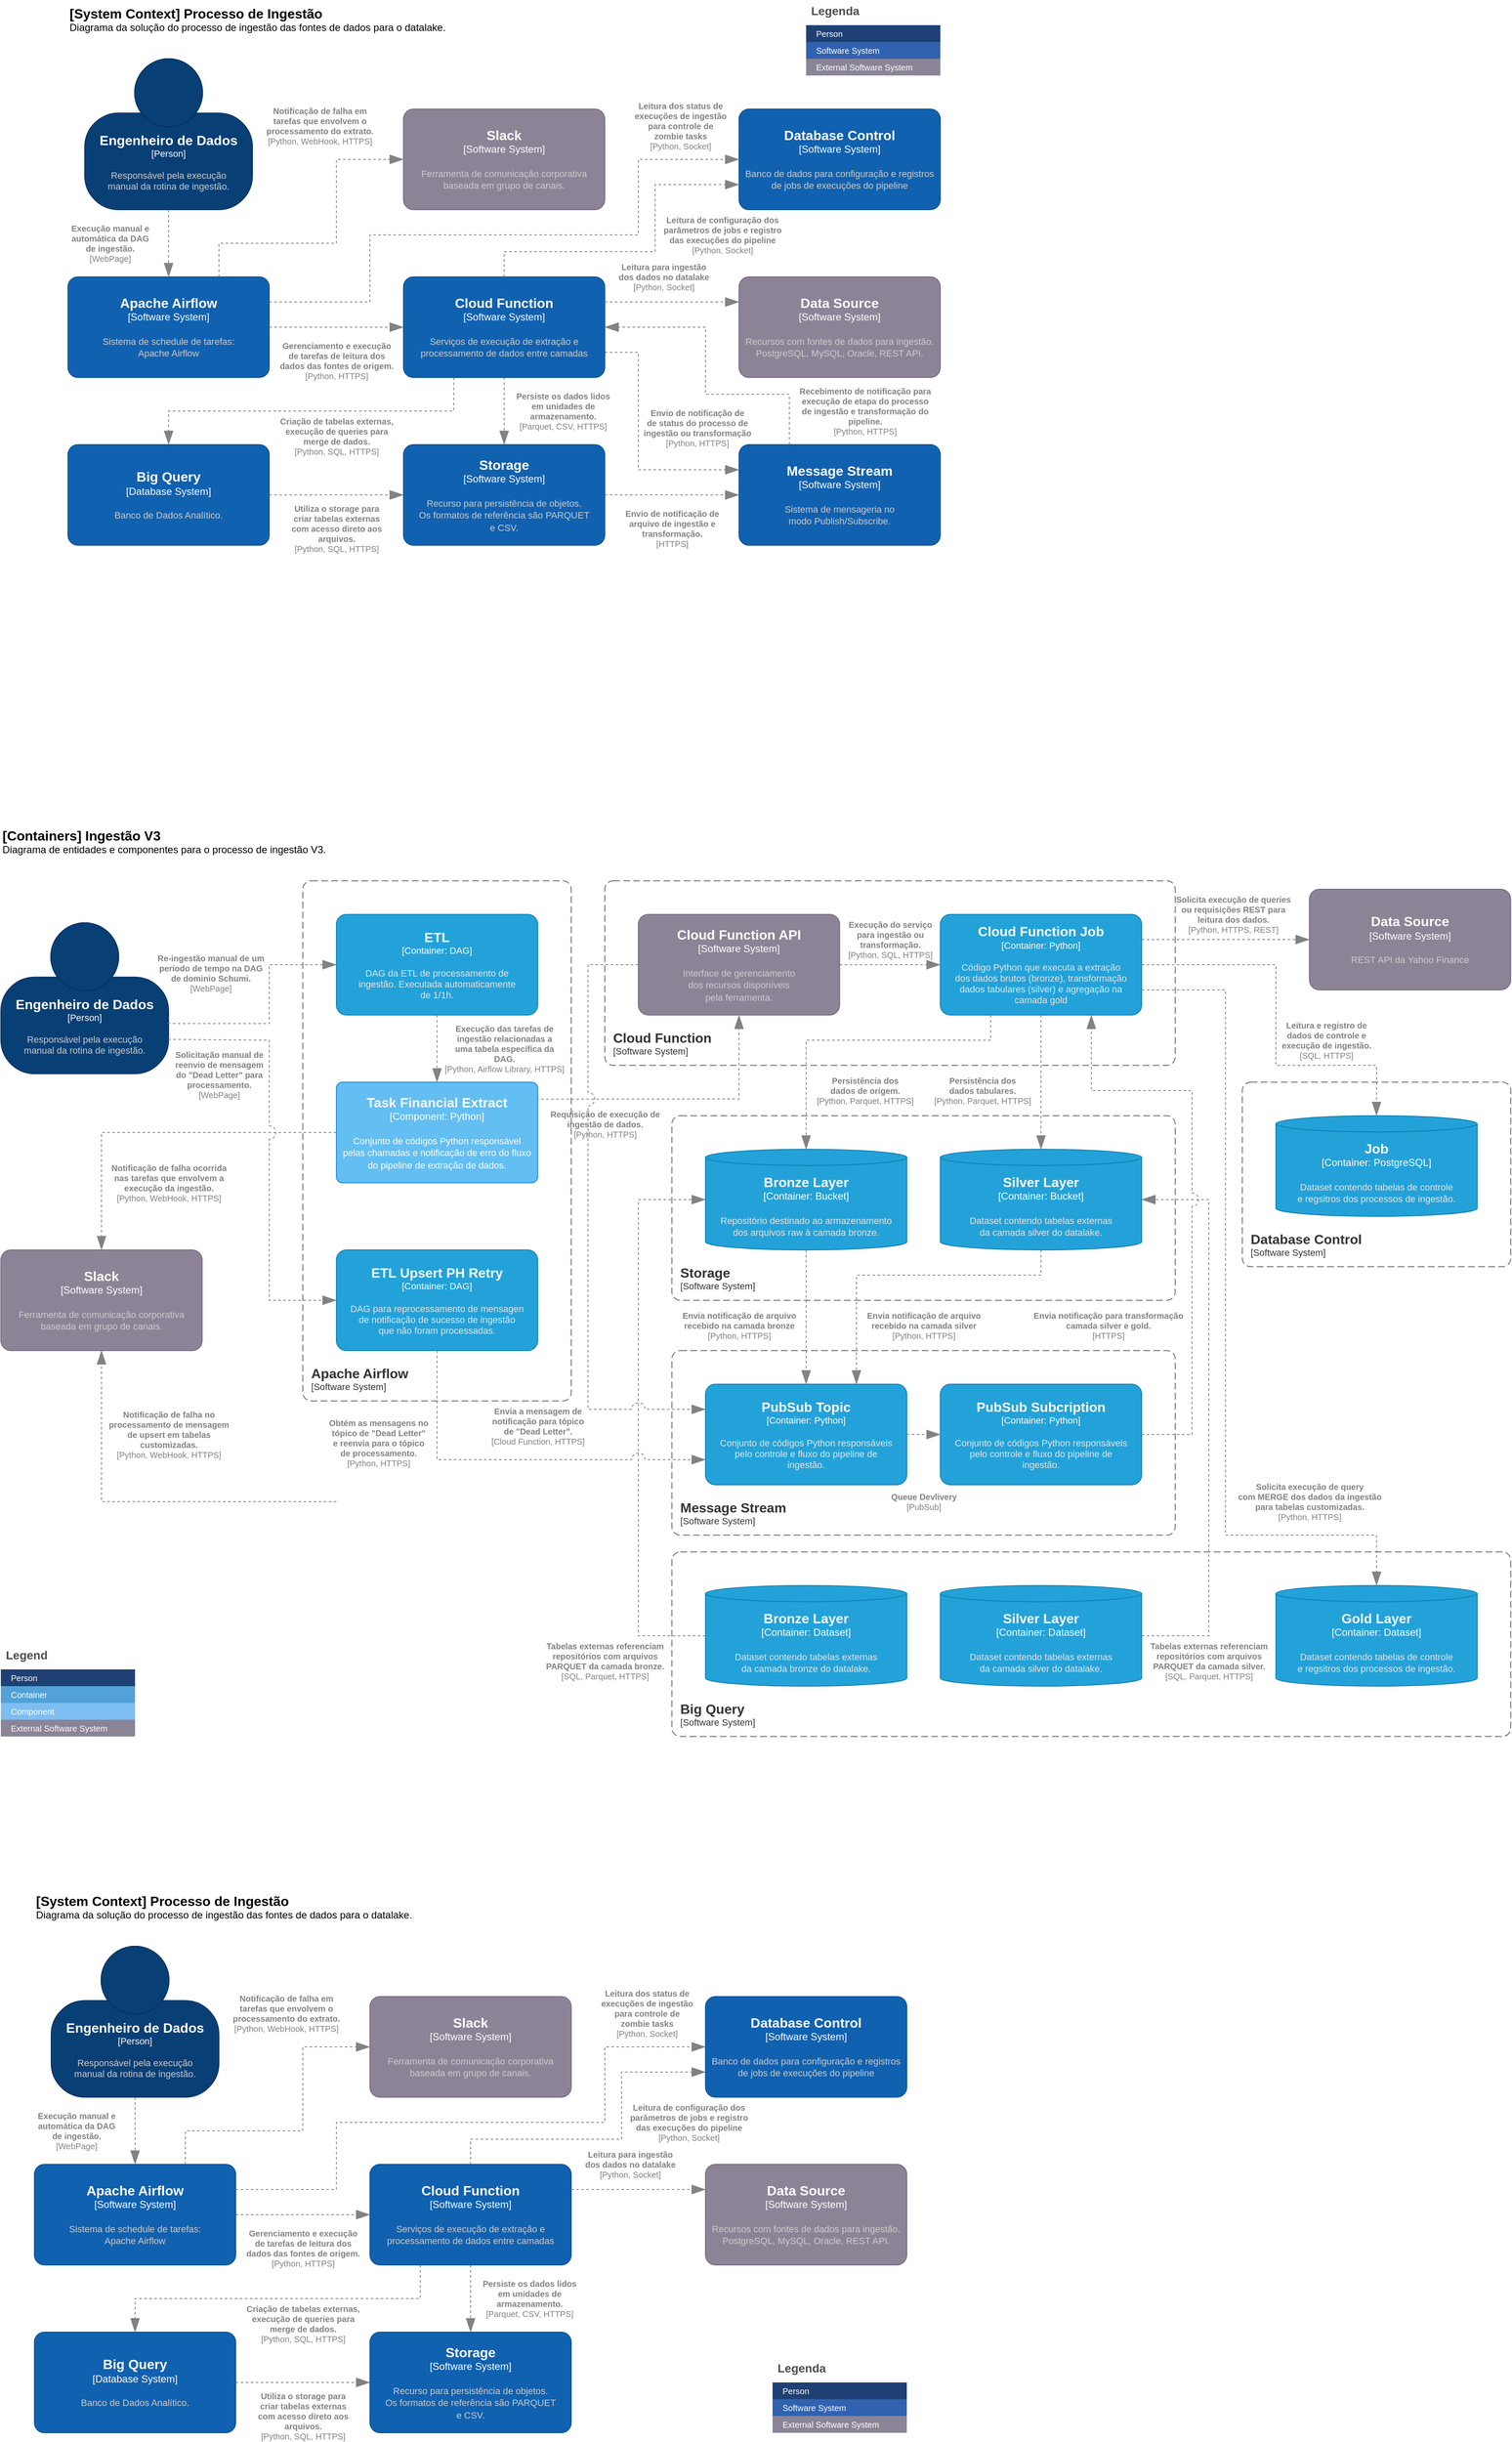<mxfile version="26.0.16">
  <diagram name="Página-1" id="7Z8OnfqYyAdDThfg14_C">
    <mxGraphModel dx="2901" dy="1903" grid="1" gridSize="10" guides="1" tooltips="1" connect="1" arrows="1" fold="1" page="1" pageScale="1" pageWidth="827" pageHeight="1169" math="0" shadow="0">
      <root>
        <mxCell id="0" />
        <mxCell id="1" parent="0" />
        <object placeholders="1" c4Name="Apache Airflow" c4Type="Software System" c4Description="Sistema de schedule de tarefas:&#xa;Apache Airflow" label="&lt;font style=&quot;font-size: 16px&quot;&gt;&lt;b&gt;%c4Name%&lt;/b&gt;&lt;/font&gt;&lt;div&gt;[%c4Type%]&lt;/div&gt;&lt;br&gt;&lt;div&gt;&lt;font style=&quot;font-size: 11px&quot;&gt;&lt;font color=&quot;#cccccc&quot;&gt;%c4Description%&lt;/font&gt;&lt;/div&gt;" id="sg6--ZoPPwW30AGVGTqi-6">
          <mxCell style="rounded=1;whiteSpace=wrap;html=1;labelBackgroundColor=none;fillColor=#1061B0;fontColor=#ffffff;align=center;arcSize=10;strokeColor=#0D5091;metaEdit=1;resizable=0;points=[[0.25,0,0],[0.5,0,0],[0.75,0,0],[1,0.25,0],[1,0.5,0],[1,0.75,0],[0.75,1,0],[0.5,1,0],[0.25,1,0],[0,0.75,0],[0,0.5,0],[0,0.25,0]];" parent="1" vertex="1">
            <mxGeometry x="-1480" y="-800" width="240" height="120" as="geometry" />
          </mxCell>
        </object>
        <object placeholders="1" c4Name="Big Query" c4Type="Database System" c4Description="Banco de Dados Analítico." label="&lt;font style=&quot;font-size: 16px&quot;&gt;&lt;b&gt;%c4Name%&lt;/b&gt;&lt;/font&gt;&lt;div&gt;[%c4Type%]&lt;/div&gt;&lt;br&gt;&lt;div&gt;&lt;font style=&quot;font-size: 11px&quot;&gt;&lt;font color=&quot;#cccccc&quot;&gt;%c4Description%&lt;/font&gt;&lt;/div&gt;" id="sg6--ZoPPwW30AGVGTqi-7">
          <mxCell style="rounded=1;whiteSpace=wrap;html=1;labelBackgroundColor=none;fillColor=#1061B0;fontColor=#ffffff;align=center;arcSize=10;strokeColor=#0D5091;metaEdit=1;resizable=0;points=[[0.25,0,0],[0.5,0,0],[0.75,0,0],[1,0.25,0],[1,0.5,0],[1,0.75,0],[0.75,1,0],[0.5,1,0],[0.25,1,0],[0,0.75,0],[0,0.5,0],[0,0.25,0]];" parent="1" vertex="1">
            <mxGeometry x="-1480" y="-600" width="240" height="120" as="geometry" />
          </mxCell>
        </object>
        <object placeholders="1" c4Name="Engenheiro de Dados" c4Type="Person" c4Description="Responsável pela execução&#xa;manual da rotina de ingestão." label="&lt;font style=&quot;font-size: 16px&quot;&gt;&lt;b&gt;%c4Name%&lt;/b&gt;&lt;/font&gt;&lt;div&gt;[%c4Type%]&lt;/div&gt;&lt;br&gt;&lt;div&gt;&lt;font style=&quot;font-size: 11px&quot;&gt;&lt;font color=&quot;#cccccc&quot;&gt;%c4Description%&lt;/font&gt;&lt;/div&gt;" id="sg6--ZoPPwW30AGVGTqi-8">
          <mxCell style="html=1;fontSize=11;dashed=0;whiteSpace=wrap;fillColor=#083F75;strokeColor=#06315C;fontColor=#ffffff;shape=mxgraph.c4.person2;align=center;metaEdit=1;points=[[0.5,0,0],[1,0.5,0],[1,0.75,0],[0.75,1,0],[0.5,1,0],[0.25,1,0],[0,0.75,0],[0,0.5,0]];resizable=0;" parent="1" vertex="1">
            <mxGeometry x="-1460" y="-1060" width="200" height="180" as="geometry" />
          </mxCell>
        </object>
        <object placeholders="1" c4Name="Cloud Function" c4Type="SystemScopeBoundary" c4Application="Software System" label="&lt;font style=&quot;font-size: 16px&quot;&gt;&lt;b&gt;&lt;div style=&quot;text-align: left&quot;&gt;%c4Name%&lt;/div&gt;&lt;/b&gt;&lt;/font&gt;&lt;div style=&quot;text-align: left&quot;&gt;[%c4Application%]&lt;/div&gt;" id="9nYv6-f4JJghrOzZuFtc-1">
          <mxCell style="rounded=1;fontSize=11;whiteSpace=wrap;html=1;dashed=1;arcSize=20;fillColor=none;strokeColor=#666666;fontColor=#333333;labelBackgroundColor=none;align=left;verticalAlign=bottom;labelBorderColor=none;spacingTop=0;spacing=10;dashPattern=8 4;metaEdit=1;rotatable=0;perimeter=rectanglePerimeter;noLabel=0;labelPadding=0;allowArrows=0;connectable=0;expand=0;recursiveResize=0;editable=1;pointerEvents=0;absoluteArcSize=1;points=[[0.25,0,0],[0.5,0,0],[0.75,0,0],[1,0.25,0],[1,0.5,0],[1,0.75,0],[0.75,1,0],[0.5,1,0],[0.25,1,0],[0,0.75,0],[0,0.5,0],[0,0.25,0]];strokeWidth=1;" parent="1" vertex="1">
            <mxGeometry x="-840" y="-80" width="680" height="220" as="geometry" />
          </mxCell>
        </object>
        <object placeholders="1" c4Type="Job" c4Container="Container" c4Technology="PostgreSQL" c4Description="Dataset contendo tabelas de controle&#xa;e regsitros dos processos de ingestão." label="&lt;font style=&quot;font-size: 16px&quot;&gt;&lt;b&gt;%c4Type%&lt;/b&gt;&lt;/font&gt;&lt;div&gt;[%c4Container%:&amp;nbsp;%c4Technology%]&lt;/div&gt;&lt;br&gt;&lt;div&gt;&lt;font style=&quot;font-size: 11px&quot;&gt;&lt;font color=&quot;#E6E6E6&quot;&gt;%c4Description%&lt;/font&gt;&lt;/div&gt;" id="9nYv6-f4JJghrOzZuFtc-2">
          <mxCell style="shape=cylinder3;size=9.667;whiteSpace=wrap;html=1;boundedLbl=1;rounded=0;labelBackgroundColor=none;fillColor=#23A2D9;fontSize=12;fontColor=#ffffff;align=center;strokeColor=#0E7DAD;metaEdit=1;points=[[0.5,0,0],[1,0.25,0],[1,0.5,0],[1,0.75,0],[0.5,1,0],[0,0.75,0],[0,0.5,0],[0,0.25,0]];resizable=0;" parent="1" vertex="1">
            <mxGeometry x="-40" y="200" width="240" height="120" as="geometry" />
          </mxCell>
        </object>
        <object placeholders="1" c4Name="ETL" c4Type="Container" c4Technology="DAG" c4Description="DAG da ETL de processamento de&#xa;ingestão. Executada automaticamente&#xa;de 1/1h.&#xa;" label="&lt;font style=&quot;font-size: 16px&quot;&gt;&lt;b&gt;%c4Name%&lt;/b&gt;&lt;/font&gt;&lt;div&gt;[%c4Type%: %c4Technology%]&lt;/div&gt;&lt;br&gt;&lt;div&gt;&lt;font style=&quot;font-size: 11px&quot;&gt;&lt;font color=&quot;#E6E6E6&quot;&gt;%c4Description%&lt;/font&gt;&lt;/div&gt;" id="9nYv6-f4JJghrOzZuFtc-5">
          <mxCell style="rounded=1;whiteSpace=wrap;html=1;fontSize=11;labelBackgroundColor=none;fillColor=#23A2D9;fontColor=#ffffff;align=center;arcSize=10;strokeColor=#0E7DAD;metaEdit=1;resizable=0;points=[[0.25,0,0],[0.5,0,0],[0.75,0,0],[1,0.25,0],[1,0.5,0],[1,0.75,0],[0.75,1,0],[0.5,1,0],[0.25,1,0],[0,0.75,0],[0,0.5,0],[0,0.25,0]];" parent="1" vertex="1">
            <mxGeometry x="-1160" y="-40" width="240" height="120" as="geometry" />
          </mxCell>
        </object>
        <object placeholders="1" c4Name="Apache Airflow" c4Type="SystemScopeBoundary" c4Application="Software System" label="&lt;font style=&quot;font-size: 16px&quot;&gt;&lt;b&gt;&lt;div style=&quot;text-align: left&quot;&gt;%c4Name%&lt;/div&gt;&lt;/b&gt;&lt;/font&gt;&lt;div style=&quot;text-align: left&quot;&gt;[%c4Application%]&lt;/div&gt;" id="9nYv6-f4JJghrOzZuFtc-7">
          <mxCell style="rounded=1;fontSize=11;whiteSpace=wrap;html=1;dashed=1;arcSize=20;fillColor=none;strokeColor=#666666;fontColor=#333333;labelBackgroundColor=none;align=left;verticalAlign=bottom;labelBorderColor=none;spacingTop=0;spacing=10;dashPattern=8 4;metaEdit=1;rotatable=0;perimeter=rectanglePerimeter;noLabel=0;labelPadding=0;allowArrows=0;connectable=0;expand=0;recursiveResize=0;editable=1;pointerEvents=0;absoluteArcSize=1;points=[[0.25,0,0],[0.5,0,0],[0.75,0,0],[1,0.25,0],[1,0.5,0],[1,0.75,0],[0.75,1,0],[0.5,1,0],[0.25,1,0],[0,0.75,0],[0,0.5,0],[0,0.25,0]];strokeWidth=1;" parent="1" vertex="1">
            <mxGeometry x="-1200" y="-80" width="320" height="620" as="geometry" />
          </mxCell>
        </object>
        <object placeholders="1" c4Name="Engenheiro de Dados" c4Type="Person" c4Description="Responsável pela execução&#xa;manual da rotina de ingestão." label="&lt;font style=&quot;font-size: 16px&quot;&gt;&lt;b&gt;%c4Name%&lt;/b&gt;&lt;/font&gt;&lt;div&gt;[%c4Type%]&lt;/div&gt;&lt;br&gt;&lt;div&gt;&lt;font style=&quot;font-size: 11px&quot;&gt;&lt;font color=&quot;#cccccc&quot;&gt;%c4Description%&lt;/font&gt;&lt;/div&gt;" id="9nYv6-f4JJghrOzZuFtc-8">
          <mxCell style="html=1;fontSize=11;dashed=0;whiteSpace=wrap;fillColor=#083F75;strokeColor=#06315C;fontColor=#ffffff;shape=mxgraph.c4.person2;align=center;metaEdit=1;points=[[0.5,0,0],[1,0.5,0],[1,0.75,0],[0.75,1,0],[0.5,1,0],[0.25,1,0],[0,0.75,0],[0,0.5,0]];resizable=0;" parent="1" vertex="1">
            <mxGeometry x="-1560" y="-30" width="200" height="180" as="geometry" />
          </mxCell>
        </object>
        <mxCell id="oyrMOIvU_CYl7TE_Erx0-1" value="Legenda" style="shape=table;startSize=30;container=1;collapsible=0;childLayout=tableLayout;fontSize=14;align=left;verticalAlign=top;fillColor=none;strokeColor=none;fontColor=#4D4D4D;fontStyle=1;spacingLeft=6;spacing=0;resizable=0;" parent="1" vertex="1">
          <mxGeometry x="-600" y="-1130" width="160" height="90" as="geometry" />
        </mxCell>
        <mxCell id="oyrMOIvU_CYl7TE_Erx0-2" value="" style="shape=tableRow;horizontal=0;startSize=0;swimlaneHead=0;swimlaneBody=0;strokeColor=inherit;top=0;left=0;bottom=0;right=0;collapsible=0;dropTarget=0;fillColor=none;points=[[0,0.5],[1,0.5]];portConstraint=eastwest;fontSize=12;" parent="oyrMOIvU_CYl7TE_Erx0-1" vertex="1">
          <mxGeometry y="30" width="160" height="20" as="geometry" />
        </mxCell>
        <mxCell id="oyrMOIvU_CYl7TE_Erx0-3" value="Person" style="shape=partialRectangle;html=1;whiteSpace=wrap;connectable=0;strokeColor=inherit;overflow=hidden;fillColor=#1E4074;top=0;left=0;bottom=0;right=0;pointerEvents=1;fontSize=10;align=left;fontColor=#FFFFFF;gradientColor=none;spacingLeft=10;spacingRight=4;" parent="oyrMOIvU_CYl7TE_Erx0-2" vertex="1">
          <mxGeometry width="160" height="20" as="geometry">
            <mxRectangle width="160" height="20" as="alternateBounds" />
          </mxGeometry>
        </mxCell>
        <mxCell id="oyrMOIvU_CYl7TE_Erx0-4" value="" style="shape=tableRow;horizontal=0;startSize=0;swimlaneHead=0;swimlaneBody=0;strokeColor=inherit;top=0;left=0;bottom=0;right=0;collapsible=0;dropTarget=0;fillColor=none;points=[[0,0.5],[1,0.5]];portConstraint=eastwest;fontSize=12;" parent="oyrMOIvU_CYl7TE_Erx0-1" vertex="1">
          <mxGeometry y="50" width="160" height="20" as="geometry" />
        </mxCell>
        <mxCell id="oyrMOIvU_CYl7TE_Erx0-5" value="Software System" style="shape=partialRectangle;html=1;whiteSpace=wrap;connectable=0;strokeColor=inherit;overflow=hidden;fillColor=#3162AF;top=0;left=0;bottom=0;right=0;pointerEvents=1;fontSize=10;align=left;fontColor=#FFFFFF;gradientColor=none;spacingLeft=10;spacingRight=4;" parent="oyrMOIvU_CYl7TE_Erx0-4" vertex="1">
          <mxGeometry width="160" height="20" as="geometry">
            <mxRectangle width="160" height="20" as="alternateBounds" />
          </mxGeometry>
        </mxCell>
        <mxCell id="oyrMOIvU_CYl7TE_Erx0-12" value="" style="shape=tableRow;horizontal=0;startSize=0;swimlaneHead=0;swimlaneBody=0;strokeColor=inherit;top=0;left=0;bottom=0;right=0;collapsible=0;dropTarget=0;fillColor=none;points=[[0,0.5],[1,0.5]];portConstraint=eastwest;fontSize=12;" parent="oyrMOIvU_CYl7TE_Erx0-1" vertex="1">
          <mxGeometry y="70" width="160" height="20" as="geometry" />
        </mxCell>
        <mxCell id="oyrMOIvU_CYl7TE_Erx0-13" value="External Software System" style="shape=partialRectangle;html=1;whiteSpace=wrap;connectable=0;strokeColor=inherit;overflow=hidden;fillColor=#8b8496;top=0;left=0;bottom=0;right=0;pointerEvents=1;fontSize=10;align=left;fontColor=#FFFFFF;gradientColor=none;spacingLeft=10;spacingRight=4;" parent="oyrMOIvU_CYl7TE_Erx0-12" vertex="1">
          <mxGeometry width="160" height="20" as="geometry">
            <mxRectangle width="160" height="20" as="alternateBounds" />
          </mxGeometry>
        </mxCell>
        <object placeholders="1" c4Name="Slack" c4Type="Software System" c4Description="Ferramenta de comunicação corporativa baseada em grupo de canais." label="&lt;font style=&quot;font-size: 16px&quot;&gt;&lt;b&gt;%c4Name%&lt;/b&gt;&lt;/font&gt;&lt;div&gt;[%c4Type%]&lt;/div&gt;&lt;br&gt;&lt;div&gt;&lt;font style=&quot;font-size: 11px&quot;&gt;&lt;font color=&quot;#cccccc&quot;&gt;%c4Description%&lt;/font&gt;&lt;/div&gt;" id="oyrMOIvU_CYl7TE_Erx0-15">
          <mxCell style="rounded=1;whiteSpace=wrap;html=1;labelBackgroundColor=none;fillColor=#8C8496;fontColor=#ffffff;align=center;arcSize=10;strokeColor=#736782;metaEdit=1;resizable=0;points=[[0.25,0,0],[0.5,0,0],[0.75,0,0],[1,0.25,0],[1,0.5,0],[1,0.75,0],[0.75,1,0],[0.5,1,0],[0.25,1,0],[0,0.75,0],[0,0.5,0],[0,0.25,0]];" parent="1" vertex="1">
            <mxGeometry x="-1560" y="360" width="240" height="120" as="geometry" />
          </mxCell>
        </object>
        <object placeholders="1" c4Name="[System Context] Processo de Ingestão" c4Type="ContainerScopeBoundary" c4Description="Diagrama da solução do processo de ingestão das fontes de dados para o datalake." label="&lt;font style=&quot;font-size: 16px&quot;&gt;&lt;b&gt;&lt;div style=&quot;text-align: left&quot;&gt;%c4Name%&lt;/div&gt;&lt;/b&gt;&lt;/font&gt;&lt;div style=&quot;text-align: left&quot;&gt;%c4Description%&lt;/div&gt;" id="xyD6UVmo54hoJdbzbLFk-1">
          <mxCell style="text;html=1;strokeColor=none;fillColor=none;align=left;verticalAlign=top;whiteSpace=wrap;rounded=0;metaEdit=1;allowArrows=0;resizable=1;rotatable=0;connectable=0;recursiveResize=0;expand=0;pointerEvents=0;points=[[0.25,0,0],[0.5,0,0],[0.75,0,0],[1,0.25,0],[1,0.5,0],[1,0.75,0],[0.75,1,0],[0.5,1,0],[0.25,1,0],[0,0.75,0],[0,0.5,0],[0,0.25,0]];fontColor=default;" parent="1" vertex="1">
            <mxGeometry x="-1480" y="-1130" width="500" height="40" as="geometry" />
          </mxCell>
        </object>
        <object placeholders="1" c4Type="Relationship" c4Technology="WebPage" c4Description="Execução manual e &#xa;automática da DAG&#xa;de ingestão." label="&lt;div style=&quot;text-align: left&quot;&gt;&lt;div style=&quot;text-align: center&quot;&gt;&lt;b&gt;%c4Description%&lt;/b&gt;&lt;/div&gt;&lt;div style=&quot;text-align: center&quot;&gt;[%c4Technology%]&lt;/div&gt;&lt;/div&gt;" id="bj4JqxqyKaYqLNzuCZTs-1">
          <mxCell style="endArrow=blockThin;html=1;fontSize=10;fontColor=#828282;strokeWidth=1;endFill=1;strokeColor=#828282;elbow=vertical;metaEdit=1;endSize=14;startSize=14;jumpStyle=arc;jumpSize=16;rounded=0;edgeStyle=orthogonalEdgeStyle;labelBackgroundColor=none;dashed=1;entryX=0.5;entryY=0;entryDx=0;entryDy=0;entryPerimeter=0;exitX=0.5;exitY=1;exitDx=0;exitDy=0;exitPerimeter=0;" parent="1" source="sg6--ZoPPwW30AGVGTqi-8" target="sg6--ZoPPwW30AGVGTqi-6" edge="1">
            <mxGeometry y="-70" width="240" relative="1" as="geometry">
              <mxPoint x="-1200" y="-930" as="sourcePoint" />
              <mxPoint x="-960" y="-970" as="targetPoint" />
              <Array as="points" />
              <mxPoint as="offset" />
            </mxGeometry>
          </mxCell>
        </object>
        <object placeholders="1" c4Type="Relationship" c4Technology="Python, WebHook, HTTPS" c4Description="Notificação de falha em &#xa;tarefas que envolvem o &#xa;processamento do extrato." label="&lt;div style=&quot;text-align: left&quot;&gt;&lt;div style=&quot;text-align: center&quot;&gt;&lt;b&gt;%c4Description%&lt;/b&gt;&lt;/div&gt;&lt;div style=&quot;text-align: center&quot;&gt;[%c4Technology%]&lt;/div&gt;&lt;/div&gt;" id="bj4JqxqyKaYqLNzuCZTs-2">
          <mxCell style="endArrow=blockThin;html=1;fontSize=10;fontColor=#828282;strokeWidth=1;endFill=1;strokeColor=#828282;elbow=vertical;metaEdit=1;endSize=14;startSize=14;jumpStyle=arc;jumpSize=16;rounded=0;edgeStyle=orthogonalEdgeStyle;labelBackgroundColor=none;dashed=1;exitX=0.75;exitY=0;exitDx=0;exitDy=0;exitPerimeter=0;entryX=0;entryY=0.5;entryDx=0;entryDy=0;entryPerimeter=0;" parent="1" source="sg6--ZoPPwW30AGVGTqi-6" target="9nYv6-f4JJghrOzZuFtc-11" edge="1">
            <mxGeometry x="0.556" y="45" width="240" relative="1" as="geometry">
              <mxPoint x="-1150" y="-584.97" as="sourcePoint" />
              <mxPoint x="-1150" y="-770" as="targetPoint" />
              <Array as="points">
                <mxPoint x="-1300" y="-840" />
                <mxPoint x="-1160" y="-840" />
                <mxPoint x="-1160" y="-940" />
              </Array>
              <mxPoint x="-20" y="5" as="offset" />
            </mxGeometry>
          </mxCell>
        </object>
        <object placeholders="1" c4Type="Relationship" c4Technology="Python, SQL, HTTPS" c4Description="Criação de tabelas externas, &#xa;execução de queries para&#xa;merge de dados." label="&lt;div style=&quot;text-align: left&quot;&gt;&lt;div style=&quot;text-align: center&quot;&gt;&lt;b&gt;%c4Description%&lt;/b&gt;&lt;/div&gt;&lt;div style=&quot;text-align: center&quot;&gt;[%c4Technology%]&lt;/div&gt;&lt;/div&gt;" id="bj4JqxqyKaYqLNzuCZTs-3">
          <mxCell style="endArrow=blockThin;html=1;fontSize=10;fontColor=#828282;strokeWidth=1;endFill=1;strokeColor=#828282;elbow=vertical;metaEdit=1;endSize=14;startSize=14;jumpStyle=arc;jumpSize=16;rounded=0;edgeStyle=orthogonalEdgeStyle;labelBackgroundColor=none;dashed=1;entryX=0.5;entryY=0;entryDx=0;entryDy=0;entryPerimeter=0;exitX=0.25;exitY=1;exitDx=0;exitDy=0;exitPerimeter=0;" parent="1" source="oyrMOIvU_CYl7TE_Erx0-17" target="sg6--ZoPPwW30AGVGTqi-7" edge="1">
            <mxGeometry x="-0.143" y="30" width="240" relative="1" as="geometry">
              <mxPoint x="-870" y="-660" as="sourcePoint" />
              <mxPoint x="-800" y="-1020" as="targetPoint" />
              <Array as="points">
                <mxPoint x="-1020" y="-640" />
                <mxPoint x="-1360" y="-640" />
              </Array>
              <mxPoint as="offset" />
            </mxGeometry>
          </mxCell>
        </object>
        <object placeholders="1" c4Type="Relationship" c4Technology="Parquet, CSV, HTTPS" c4Description="Persiste os dados lidos&#xa;em unidades de &#xa;armazenamento." label="&lt;div style=&quot;text-align: left&quot;&gt;&lt;div style=&quot;text-align: center&quot;&gt;&lt;b&gt;%c4Description%&lt;/b&gt;&lt;/div&gt;&lt;div style=&quot;text-align: center&quot;&gt;[%c4Technology%]&lt;/div&gt;&lt;/div&gt;" id="bj4JqxqyKaYqLNzuCZTs-4">
          <mxCell style="endArrow=blockThin;html=1;fontSize=10;fontColor=#828282;strokeWidth=1;endFill=1;strokeColor=#828282;elbow=vertical;metaEdit=1;endSize=14;startSize=14;jumpStyle=arc;jumpSize=16;rounded=0;edgeStyle=orthogonalEdgeStyle;labelBackgroundColor=none;dashed=1;entryX=0.5;entryY=0;entryDx=0;entryDy=0;entryPerimeter=0;exitX=0.5;exitY=1;exitDx=0;exitDy=0;exitPerimeter=0;" parent="1" source="oyrMOIvU_CYl7TE_Erx0-17" target="qtJh6GorMue-BuFPN6Hv-4" edge="1">
            <mxGeometry y="70" width="240" relative="1" as="geometry">
              <mxPoint x="-1100" y="-660" as="sourcePoint" />
              <mxPoint x="-610" y="-500" as="targetPoint" />
              <Array as="points" />
              <mxPoint as="offset" />
            </mxGeometry>
          </mxCell>
        </object>
        <object placeholders="1" c4Type="Relationship" c4Technology="Python, HTTPS" c4Description="Gerenciamento e execução&#xa;de tarefas de leitura dos&#xa;dados das fontes de origem." label="&lt;div style=&quot;text-align: left&quot;&gt;&lt;div style=&quot;text-align: center&quot;&gt;&lt;b&gt;%c4Description%&lt;/b&gt;&lt;/div&gt;&lt;div style=&quot;text-align: center&quot;&gt;[%c4Technology%]&lt;/div&gt;&lt;/div&gt;" id="bj4JqxqyKaYqLNzuCZTs-5">
          <mxCell style="endArrow=blockThin;html=1;fontSize=10;fontColor=#828282;strokeWidth=1;endFill=1;strokeColor=#828282;elbow=vertical;metaEdit=1;endSize=14;startSize=14;jumpStyle=arc;jumpSize=16;rounded=0;edgeStyle=orthogonalEdgeStyle;labelBackgroundColor=none;dashed=1;entryX=0;entryY=0.5;entryDx=0;entryDy=0;entryPerimeter=0;exitX=1;exitY=0.5;exitDx=0;exitDy=0;exitPerimeter=0;" parent="1" source="sg6--ZoPPwW30AGVGTqi-6" target="oyrMOIvU_CYl7TE_Erx0-17" edge="1">
            <mxGeometry y="-40" width="240" relative="1" as="geometry">
              <mxPoint x="-880" y="-760" as="sourcePoint" />
              <mxPoint x="-720" y="-760" as="targetPoint" />
              <Array as="points">
                <mxPoint x="-1160" y="-740" />
                <mxPoint x="-1160" y="-740" />
              </Array>
              <mxPoint as="offset" />
            </mxGeometry>
          </mxCell>
        </object>
        <object placeholders="1" c4Name="[Containers] Ingestão V3" c4Type="ContainerDiagramTitle" c4Description="Diagrama de entidades e componentes para o processo de ingestão V3." label="&lt;font style=&quot;font-size: 16px&quot;&gt;&lt;b&gt;&lt;div style=&quot;text-align: left&quot;&gt;%c4Name%&lt;/div&gt;&lt;/b&gt;&lt;/font&gt;&lt;div style=&quot;text-align: left&quot;&gt;%c4Description%&lt;/div&gt;" id="bj4JqxqyKaYqLNzuCZTs-6">
          <mxCell style="text;html=1;strokeColor=none;fillColor=none;align=left;verticalAlign=top;whiteSpace=wrap;rounded=0;metaEdit=1;allowArrows=0;resizable=1;rotatable=0;connectable=0;recursiveResize=0;expand=0;pointerEvents=0;points=[[0.25,0,0],[0.5,0,0],[0.75,0,0],[1,0.25,0],[1,0.5,0],[1,0.75,0],[0.75,1,0],[0.5,1,0],[0.25,1,0],[0,0.75,0],[0,0.5,0],[0,0.25,0]];fontColor=default;" parent="1" vertex="1">
            <mxGeometry x="-1560" y="-150" width="510" height="40" as="geometry" />
          </mxCell>
        </object>
        <object placeholders="1" c4Type="Relationship" c4Technology="WebPage" c4Description="Re-ingestão manual de um&#xa;período de tempo na DAG &#xa;de dominio Schumi." label="&lt;div style=&quot;text-align: left&quot;&gt;&lt;div style=&quot;text-align: center&quot;&gt;&lt;b&gt;%c4Description%&lt;/b&gt;&lt;/div&gt;&lt;div style=&quot;text-align: center&quot;&gt;[%c4Technology%]&lt;/div&gt;&lt;/div&gt;" id="bj4JqxqyKaYqLNzuCZTs-7">
          <mxCell style="endArrow=blockThin;html=1;fontSize=10;fontColor=#828282;strokeWidth=1;endFill=1;strokeColor=#828282;elbow=vertical;metaEdit=1;endSize=14;startSize=14;jumpStyle=arc;jumpSize=16;rounded=0;edgeStyle=orthogonalEdgeStyle;labelBackgroundColor=none;dashed=1;exitX=0.995;exitY=0.667;exitDx=0;exitDy=0;exitPerimeter=0;entryX=0;entryY=0.5;entryDx=0;entryDy=0;entryPerimeter=0;" parent="1" source="9nYv6-f4JJghrOzZuFtc-8" target="9nYv6-f4JJghrOzZuFtc-5" edge="1">
            <mxGeometry x="-0.624" y="60" width="240" relative="1" as="geometry">
              <mxPoint x="-1340" y="-130" as="sourcePoint" />
              <mxPoint x="-1210" y="20" as="targetPoint" />
              <Array as="points">
                <mxPoint x="-1240" y="90" />
                <mxPoint x="-1240" y="20" />
              </Array>
              <mxPoint as="offset" />
            </mxGeometry>
          </mxCell>
        </object>
        <object placeholders="1" c4Type="Relationship" c4Technology="Python, WebHook, HTTPS" c4Description="Notificação de falha ocorrida&#xa;nas tarefas que envolvem a &#xa;execução da ingestão." label="&lt;div style=&quot;text-align: left&quot;&gt;&lt;div style=&quot;text-align: center&quot;&gt;&lt;b&gt;%c4Description%&lt;/b&gt;&lt;/div&gt;&lt;div style=&quot;text-align: center&quot;&gt;[%c4Technology%]&lt;/div&gt;&lt;/div&gt;" id="bj4JqxqyKaYqLNzuCZTs-8">
          <mxCell style="endArrow=blockThin;html=1;fontSize=10;fontColor=#828282;strokeWidth=1;endFill=1;strokeColor=#828282;elbow=vertical;metaEdit=1;endSize=14;startSize=14;jumpStyle=arc;jumpSize=16;rounded=0;edgeStyle=orthogonalEdgeStyle;labelBackgroundColor=none;dashed=1;entryX=0.5;entryY=0;entryDx=0;entryDy=0;entryPerimeter=0;exitX=0;exitY=0.5;exitDx=0;exitDy=0;exitPerimeter=0;" parent="1" source="R2xfetMmi7xK6JUBuFSX-30" target="oyrMOIvU_CYl7TE_Erx0-15" edge="1">
            <mxGeometry x="-0.048" y="60" width="240" relative="1" as="geometry">
              <mxPoint x="-1110" y="50" as="sourcePoint" />
              <mxPoint x="-1120" y="200" as="targetPoint" />
              <Array as="points">
                <mxPoint x="-1440" y="220" />
              </Array>
              <mxPoint as="offset" />
            </mxGeometry>
          </mxCell>
        </object>
        <object placeholders="1" c4Type="Relationship" c4Technology="Python, SQL, HTTPS" c4Description="Execução do serviço&#xa;para ingestão ou&#xa;transformação." label="&lt;div style=&quot;text-align: left&quot;&gt;&lt;div style=&quot;text-align: center&quot;&gt;&lt;b&gt;%c4Description%&lt;/b&gt;&lt;/div&gt;&lt;div style=&quot;text-align: center&quot;&gt;[%c4Technology%]&lt;/div&gt;&lt;/div&gt;" id="bj4JqxqyKaYqLNzuCZTs-9">
          <mxCell style="endArrow=blockThin;html=1;fontSize=10;fontColor=#828282;strokeWidth=1;endFill=1;strokeColor=#828282;elbow=vertical;metaEdit=1;endSize=14;startSize=14;jumpStyle=arc;jumpSize=16;rounded=0;edgeStyle=orthogonalEdgeStyle;labelBackgroundColor=none;dashed=1;entryX=0;entryY=0.5;entryDx=0;entryDy=0;entryPerimeter=0;exitX=1;exitY=0.5;exitDx=0;exitDy=0;exitPerimeter=0;" parent="1" source="qtJh6GorMue-BuFPN6Hv-36" target="8F-6AdKO_sU9kVbmQDc8-3" edge="1">
            <mxGeometry y="30" width="240" relative="1" as="geometry">
              <mxPoint x="-950" y="-20" as="sourcePoint" />
              <mxPoint x="-780" y="-70" as="targetPoint" />
              <Array as="points" />
              <mxPoint as="offset" />
            </mxGeometry>
          </mxCell>
        </object>
        <object placeholders="1" c4Type="Relationship" c4Technology="Python, HTTPS, REST" c4Description="Solicita execução de queries&#xa;ou requisições REST para &#xa;leitura dos dados." label="&lt;div style=&quot;text-align: left&quot;&gt;&lt;div style=&quot;text-align: center&quot;&gt;&lt;b&gt;%c4Description%&lt;/b&gt;&lt;/div&gt;&lt;div style=&quot;text-align: center&quot;&gt;[%c4Technology%]&lt;/div&gt;&lt;/div&gt;" id="bj4JqxqyKaYqLNzuCZTs-11">
          <mxCell style="endArrow=blockThin;html=1;fontSize=10;fontColor=#828282;strokeWidth=1;endFill=1;strokeColor=#828282;elbow=vertical;metaEdit=1;endSize=14;startSize=14;jumpStyle=arc;jumpSize=16;rounded=0;edgeStyle=orthogonalEdgeStyle;labelBackgroundColor=none;dashed=1;exitX=1;exitY=0.25;exitDx=0;exitDy=0;exitPerimeter=0;entryX=0;entryY=0.5;entryDx=0;entryDy=0;entryPerimeter=0;" parent="1" source="8F-6AdKO_sU9kVbmQDc8-3" target="bj4JqxqyKaYqLNzuCZTs-16" edge="1">
            <mxGeometry x="0.083" y="30" width="240" relative="1" as="geometry">
              <mxPoint x="-1080" y="70" as="sourcePoint" />
              <mxPoint x="-970" y="380" as="targetPoint" />
              <Array as="points" />
              <mxPoint as="offset" />
            </mxGeometry>
          </mxCell>
        </object>
        <object placeholders="1" c4Name="Data Source" c4Type="Software System" c4Description="REST API da Yahoo Finance" label="&lt;font style=&quot;font-size: 16px&quot;&gt;&lt;b&gt;%c4Name%&lt;/b&gt;&lt;/font&gt;&lt;div&gt;[%c4Type%]&lt;/div&gt;&lt;br&gt;&lt;div&gt;&lt;font style=&quot;font-size: 11px&quot;&gt;&lt;font color=&quot;#cccccc&quot;&gt;%c4Description%&lt;/font&gt;&lt;/div&gt;" id="bj4JqxqyKaYqLNzuCZTs-16">
          <mxCell style="rounded=1;whiteSpace=wrap;html=1;labelBackgroundColor=none;fillColor=#8C8496;fontColor=#ffffff;align=center;arcSize=10;strokeColor=#736782;metaEdit=1;resizable=0;points=[[0.25,0,0],[0.5,0,0],[0.75,0,0],[1,0.25,0],[1,0.5,0],[1,0.75,0],[0.75,1,0],[0.5,1,0],[0.25,1,0],[0,0.75,0],[0,0.5,0],[0,0.25,0]];" parent="1" vertex="1">
            <mxGeometry y="-70" width="240" height="120" as="geometry" />
          </mxCell>
        </object>
        <object placeholders="1" c4Type="Relationship" c4Technology="Python, Airflow Library, HTTPS" c4Description="Execução das tarefas de &#xa;ingestão relacionadas a&#xa;uma tabela específica da&#xa;DAG." label="&lt;div style=&quot;text-align: left&quot;&gt;&lt;div style=&quot;text-align: center&quot;&gt;&lt;b&gt;%c4Description%&lt;/b&gt;&lt;/div&gt;&lt;div style=&quot;text-align: center&quot;&gt;[%c4Technology%]&lt;/div&gt;&lt;/div&gt;" id="bj4JqxqyKaYqLNzuCZTs-17">
          <mxCell style="endArrow=blockThin;html=1;fontSize=10;fontColor=#828282;strokeWidth=1;endFill=1;strokeColor=#828282;elbow=vertical;metaEdit=1;endSize=14;startSize=14;jumpStyle=arc;jumpSize=16;rounded=0;edgeStyle=orthogonalEdgeStyle;labelBackgroundColor=none;dashed=1;exitX=0.5;exitY=1;exitDx=0;exitDy=0;exitPerimeter=0;entryX=0.5;entryY=0;entryDx=0;entryDy=0;entryPerimeter=0;" parent="1" source="9nYv6-f4JJghrOzZuFtc-5" target="R2xfetMmi7xK6JUBuFSX-30" edge="1">
            <mxGeometry y="80" width="240" relative="1" as="geometry">
              <mxPoint x="-1090" y="50" as="sourcePoint" />
              <mxPoint x="-910" y="330" as="targetPoint" />
              <Array as="points" />
              <mxPoint as="offset" />
            </mxGeometry>
          </mxCell>
        </object>
        <object placeholders="1" c4Type="Relationship" c4Technology="SQL, HTTPS" c4Description="Leitura e registro de&#xa;dados de controle e &#xa;execução de ingestão." label="&lt;div style=&quot;text-align: left&quot;&gt;&lt;div style=&quot;text-align: center&quot;&gt;&lt;b&gt;%c4Description%&lt;/b&gt;&lt;/div&gt;&lt;div style=&quot;text-align: center&quot;&gt;[%c4Technology%]&lt;/div&gt;&lt;/div&gt;" id="bj4JqxqyKaYqLNzuCZTs-19">
          <mxCell style="endArrow=blockThin;html=1;fontSize=10;fontColor=#828282;strokeWidth=1;endFill=1;strokeColor=#828282;elbow=vertical;metaEdit=1;endSize=14;startSize=14;jumpStyle=arc;jumpSize=16;rounded=0;edgeStyle=orthogonalEdgeStyle;labelBackgroundColor=none;dashed=1;exitX=1;exitY=0.5;exitDx=0;exitDy=0;exitPerimeter=0;entryX=0.5;entryY=0;entryDx=0;entryDy=0;entryPerimeter=0;" parent="1" source="8F-6AdKO_sU9kVbmQDc8-3" target="9nYv6-f4JJghrOzZuFtc-2" edge="1">
            <mxGeometry x="0.478" y="30" width="240" relative="1" as="geometry">
              <mxPoint x="-210" y="-20" as="sourcePoint" />
              <mxPoint x="20" y="290" as="targetPoint" />
              <Array as="points">
                <mxPoint x="-40" y="20" />
                <mxPoint x="-40" y="140" />
                <mxPoint x="80" y="140" />
              </Array>
              <mxPoint as="offset" />
            </mxGeometry>
          </mxCell>
        </object>
        <object placeholders="1" c4Name="Message Stream" c4Type="Software System" c4Description="Sistema de mensageria no &#xa;modo Publish/Subscribe." label="&lt;font style=&quot;font-size: 16px&quot;&gt;&lt;b&gt;%c4Name%&lt;/b&gt;&lt;/font&gt;&lt;div&gt;[%c4Type%]&lt;/div&gt;&lt;br&gt;&lt;div&gt;&lt;font style=&quot;font-size: 11px&quot;&gt;&lt;font color=&quot;#cccccc&quot;&gt;%c4Description%&lt;/font&gt;&lt;/div&gt;" id="qtJh6GorMue-BuFPN6Hv-5">
          <mxCell style="rounded=1;whiteSpace=wrap;html=1;labelBackgroundColor=none;fillColor=#1061B0;fontColor=#ffffff;align=center;arcSize=10;strokeColor=#0D5091;metaEdit=1;resizable=0;points=[[0.25,0,0],[0.5,0,0],[0.75,0,0],[1,0.25,0],[1,0.5,0],[1,0.75,0],[0.75,1,0],[0.5,1,0],[0.25,1,0],[0,0.75,0],[0,0.5,0],[0,0.25,0]];" parent="1" vertex="1">
            <mxGeometry x="-680" y="-600" width="240" height="120" as="geometry" />
          </mxCell>
        </object>
        <object placeholders="1" c4Type="Relationship" c4Technology="Python, SQL, HTTPS" c4Description="Utiliza o storage para&#xa;criar tabelas externas&#xa;com acesso direto aos &#xa;arquivos." label="&lt;div style=&quot;text-align: left&quot;&gt;&lt;div style=&quot;text-align: center&quot;&gt;&lt;b&gt;%c4Description%&lt;/b&gt;&lt;/div&gt;&lt;div style=&quot;text-align: center&quot;&gt;[%c4Technology%]&lt;/div&gt;&lt;/div&gt;" id="qtJh6GorMue-BuFPN6Hv-6">
          <mxCell style="endArrow=blockThin;html=1;fontSize=10;fontColor=#828282;strokeWidth=1;endFill=1;strokeColor=#828282;elbow=vertical;metaEdit=1;endSize=14;startSize=14;jumpStyle=arc;jumpSize=16;rounded=0;edgeStyle=orthogonalEdgeStyle;labelBackgroundColor=none;dashed=1;entryX=0;entryY=0.5;entryDx=0;entryDy=0;entryPerimeter=0;exitX=1;exitY=0.5;exitDx=0;exitDy=0;exitPerimeter=0;" parent="1" source="sg6--ZoPPwW30AGVGTqi-7" target="qtJh6GorMue-BuFPN6Hv-4" edge="1">
            <mxGeometry x="0.0" y="-40" width="240" relative="1" as="geometry">
              <mxPoint x="-1070" y="-870" as="sourcePoint" />
              <mxPoint x="-1230" y="-870" as="targetPoint" />
              <Array as="points">
                <mxPoint x="-1160" y="-540" />
                <mxPoint x="-1160" y="-540" />
              </Array>
              <mxPoint as="offset" />
            </mxGeometry>
          </mxCell>
        </object>
        <object placeholders="1" c4Type="Relationship" c4Technology="Python, HTTPS" c4Description="Envio de notificação de&#xa;de status do processo de&#xa;ingestão ou transformação" label="&lt;div style=&quot;text-align: left&quot;&gt;&lt;div style=&quot;text-align: center&quot;&gt;&lt;b&gt;%c4Description%&lt;/b&gt;&lt;/div&gt;&lt;div style=&quot;text-align: center&quot;&gt;[%c4Technology%]&lt;/div&gt;&lt;/div&gt;" id="qtJh6GorMue-BuFPN6Hv-7">
          <mxCell style="endArrow=blockThin;html=1;fontSize=10;fontColor=#828282;strokeWidth=1;endFill=1;strokeColor=#828282;elbow=vertical;metaEdit=1;endSize=14;startSize=14;jumpStyle=arc;jumpSize=16;rounded=0;edgeStyle=orthogonalEdgeStyle;labelBackgroundColor=none;dashed=1;exitX=1;exitY=0.75;exitDx=0;exitDy=0;exitPerimeter=0;entryX=0;entryY=0.25;entryDx=0;entryDy=0;entryPerimeter=0;" parent="1" source="oyrMOIvU_CYl7TE_Erx0-17" target="qtJh6GorMue-BuFPN6Hv-5" edge="1">
            <mxGeometry x="0.667" y="50" width="240" relative="1" as="geometry">
              <mxPoint x="-830" y="-870" as="sourcePoint" />
              <mxPoint x="-670" y="-870" as="targetPoint" />
              <Array as="points">
                <mxPoint x="-800" y="-710" />
                <mxPoint x="-800" y="-570" />
              </Array>
              <mxPoint as="offset" />
            </mxGeometry>
          </mxCell>
        </object>
        <object placeholders="1" c4Name="Slack" c4Type="Software System" c4Description="Ferramenta de comunicação corporativa baseada em grupo de canais." label="&lt;font style=&quot;font-size: 16px&quot;&gt;&lt;b&gt;%c4Name%&lt;/b&gt;&lt;/font&gt;&lt;div&gt;[%c4Type%]&lt;/div&gt;&lt;br&gt;&lt;div&gt;&lt;font style=&quot;font-size: 11px&quot;&gt;&lt;font color=&quot;#cccccc&quot;&gt;%c4Description%&lt;/font&gt;&lt;/div&gt;" id="9nYv6-f4JJghrOzZuFtc-11">
          <mxCell style="rounded=1;whiteSpace=wrap;html=1;labelBackgroundColor=none;fillColor=#8C8496;fontColor=#ffffff;align=center;arcSize=10;strokeColor=#736782;metaEdit=1;resizable=0;points=[[0.25,0,0],[0.5,0,0],[0.75,0,0],[1,0.25,0],[1,0.5,0],[1,0.75,0],[0.75,1,0],[0.5,1,0],[0.25,1,0],[0,0.75,0],[0,0.5,0],[0,0.25,0]];" parent="1" vertex="1">
            <mxGeometry x="-1080" y="-1000" width="240" height="120" as="geometry" />
          </mxCell>
        </object>
        <object placeholders="1" c4Name="Cloud Function API" c4Type="Software System" c4Description="Interface de gerenciamento&#xa;dos recursos disponíveis &#xa;pela ferramenta." label="&lt;font style=&quot;font-size: 16px&quot;&gt;&lt;b&gt;%c4Name%&lt;/b&gt;&lt;/font&gt;&lt;div&gt;[%c4Type%]&lt;/div&gt;&lt;br&gt;&lt;div&gt;&lt;font style=&quot;font-size: 11px&quot;&gt;&lt;font color=&quot;#cccccc&quot;&gt;%c4Description%&lt;/font&gt;&lt;/div&gt;" id="qtJh6GorMue-BuFPN6Hv-36">
          <mxCell style="rounded=1;whiteSpace=wrap;html=1;labelBackgroundColor=none;fillColor=#8C8496;fontColor=#ffffff;align=center;arcSize=10;strokeColor=#736782;metaEdit=1;resizable=0;points=[[0.25,0,0],[0.5,0,0],[0.75,0,0],[1,0.25,0],[1,0.5,0],[1,0.75,0],[0.75,1,0],[0.5,1,0],[0.25,1,0],[0,0.75,0],[0,0.5,0],[0,0.25,0]];" parent="1" vertex="1">
            <mxGeometry x="-800" y="-40" width="240" height="120" as="geometry" />
          </mxCell>
        </object>
        <object placeholders="1" c4Name="Cloud Function Job" c4Type="Container" c4Technology="Python" c4Description="Código Python que executa a extração&#xa;dos dados brutos (bronze), transformação&#xa;dados tabulares (silver) e agregação na&#xa;camada gold" label="&lt;font style=&quot;font-size: 16px&quot;&gt;&lt;b&gt;%c4Name%&lt;/b&gt;&lt;/font&gt;&lt;div&gt;[%c4Type%: %c4Technology%]&lt;/div&gt;&lt;br&gt;&lt;div&gt;&lt;font style=&quot;font-size: 11px&quot;&gt;&lt;font color=&quot;#E6E6E6&quot;&gt;%c4Description%&lt;/font&gt;&lt;/div&gt;" id="8F-6AdKO_sU9kVbmQDc8-3">
          <mxCell style="rounded=1;whiteSpace=wrap;html=1;fontSize=11;labelBackgroundColor=none;fillColor=#23A2D9;fontColor=#ffffff;align=center;arcSize=10;strokeColor=#0E7DAD;metaEdit=1;resizable=0;points=[[0.25,0,0],[0.5,0,0],[0.75,0,0],[1,0.25,0],[1,0.5,0],[1,0.75,0],[0.75,1,0],[0.5,1,0],[0.25,1,0],[0,0.75,0],[0,0.5,0],[0,0.25,0]];" parent="1" vertex="1">
            <mxGeometry x="-440" y="-40" width="240" height="120" as="geometry" />
          </mxCell>
        </object>
        <object placeholders="1" c4Type="Relationship" c4Technology="Python, HTTPS" c4Description="Requisição de execução de&#xa;ingestão de dados." label="&lt;div style=&quot;text-align: left&quot;&gt;&lt;div style=&quot;text-align: center&quot;&gt;&lt;b&gt;%c4Description%&lt;/b&gt;&lt;/div&gt;&lt;div style=&quot;text-align: center&quot;&gt;[%c4Technology%]&lt;/div&gt;&lt;/div&gt;" id="qtJh6GorMue-BuFPN6Hv-39">
          <mxCell style="endArrow=blockThin;html=1;fontSize=10;fontColor=#828282;strokeWidth=1;endFill=1;strokeColor=#828282;elbow=vertical;metaEdit=1;endSize=14;startSize=14;jumpStyle=arc;jumpSize=16;rounded=0;edgeStyle=orthogonalEdgeStyle;labelBackgroundColor=none;dashed=1;entryX=0.5;entryY=1;entryDx=0;entryDy=0;entryPerimeter=0;exitX=0.992;exitY=0.169;exitDx=0;exitDy=0;exitPerimeter=0;" parent="1" source="R2xfetMmi7xK6JUBuFSX-30" target="qtJh6GorMue-BuFPN6Hv-36" edge="1">
            <mxGeometry x="-0.521" y="-30" width="240" relative="1" as="geometry">
              <mxPoint x="-830" y="220" as="sourcePoint" />
              <mxPoint x="-830" y="300" as="targetPoint" />
              <Array as="points">
                <mxPoint x="-840" y="180" />
                <mxPoint x="-640" y="180" />
              </Array>
              <mxPoint as="offset" />
            </mxGeometry>
          </mxCell>
        </object>
        <object placeholders="1" c4Type="Gold Layer" c4Container="Container" c4Technology="Dataset" c4Description="Dataset contendo tabelas de controle&#xa;e regsitros dos processos de ingestão." label="&lt;font style=&quot;font-size: 16px&quot;&gt;&lt;b&gt;%c4Type%&lt;/b&gt;&lt;/font&gt;&lt;div&gt;[%c4Container%:&amp;nbsp;%c4Technology%]&lt;/div&gt;&lt;br&gt;&lt;div&gt;&lt;font style=&quot;font-size: 11px&quot;&gt;&lt;font color=&quot;#E6E6E6&quot;&gt;%c4Description%&lt;/font&gt;&lt;/div&gt;" id="qtJh6GorMue-BuFPN6Hv-41">
          <mxCell style="shape=cylinder3;size=9.667;whiteSpace=wrap;html=1;boundedLbl=1;rounded=0;labelBackgroundColor=none;fillColor=#23A2D9;fontSize=12;fontColor=#ffffff;align=center;strokeColor=#0E7DAD;metaEdit=1;points=[[0.5,0,0],[1,0.25,0],[1,0.5,0],[1,0.75,0],[0.5,1,0],[0,0.75,0],[0,0.5,0],[0,0.25,0]];resizable=0;" parent="1" vertex="1">
            <mxGeometry x="-40" y="760" width="240" height="120" as="geometry" />
          </mxCell>
        </object>
        <object placeholders="1" c4Name="Big Query" c4Type="SystemScopeBoundary" c4Application="Software System" label="&lt;font style=&quot;font-size: 16px&quot;&gt;&lt;b&gt;&lt;div style=&quot;text-align: left&quot;&gt;%c4Name%&lt;/div&gt;&lt;/b&gt;&lt;/font&gt;&lt;div style=&quot;text-align: left&quot;&gt;[%c4Application%]&lt;/div&gt;" id="qtJh6GorMue-BuFPN6Hv-43">
          <mxCell style="rounded=1;fontSize=11;whiteSpace=wrap;html=1;dashed=1;arcSize=20;fillColor=none;strokeColor=#666666;fontColor=#333333;labelBackgroundColor=none;align=left;verticalAlign=bottom;labelBorderColor=none;spacingTop=0;spacing=10;dashPattern=8 4;metaEdit=1;rotatable=0;perimeter=rectanglePerimeter;noLabel=0;labelPadding=0;allowArrows=0;connectable=0;expand=0;recursiveResize=0;editable=1;pointerEvents=0;absoluteArcSize=1;points=[[0.25,0,0],[0.5,0,0],[0.75,0,0],[1,0.25,0],[1,0.5,0],[1,0.75,0],[0.75,1,0],[0.5,1,0],[0.25,1,0],[0,0.75,0],[0,0.5,0],[0,0.25,0]];strokeWidth=1;" parent="1" vertex="1">
            <mxGeometry x="-760" y="720" width="1000" height="220" as="geometry" />
          </mxCell>
        </object>
        <object placeholders="1" c4Name="Database Control" c4Type="SystemScopeBoundary" c4Application="Software System" label="&lt;font style=&quot;font-size: 16px&quot;&gt;&lt;b&gt;&lt;div style=&quot;text-align: left&quot;&gt;%c4Name%&lt;/div&gt;&lt;/b&gt;&lt;/font&gt;&lt;div style=&quot;text-align: left&quot;&gt;[%c4Application%]&lt;/div&gt;" id="qtJh6GorMue-BuFPN6Hv-44">
          <mxCell style="rounded=1;fontSize=11;whiteSpace=wrap;html=1;dashed=1;arcSize=20;fillColor=none;strokeColor=#666666;fontColor=#333333;labelBackgroundColor=none;align=left;verticalAlign=bottom;labelBorderColor=none;spacingTop=0;spacing=10;dashPattern=8 4;metaEdit=1;rotatable=0;perimeter=rectanglePerimeter;noLabel=0;labelPadding=0;allowArrows=0;connectable=0;expand=0;recursiveResize=0;editable=1;pointerEvents=0;absoluteArcSize=1;points=[[0.25,0,0],[0.5,0,0],[0.75,0,0],[1,0.25,0],[1,0.5,0],[1,0.75,0],[0.75,1,0],[0.5,1,0],[0.25,1,0],[0,0.75,0],[0,0.5,0],[0,0.25,0]];strokeWidth=1;" parent="1" vertex="1">
            <mxGeometry x="-80" y="160" width="320" height="220" as="geometry" />
          </mxCell>
        </object>
        <object placeholders="1" c4Name="PubSub Topic" c4Type="Container" c4Technology="Python" c4Description="Conjunto de códigos Python responsáveis&#xa;pelo controle e fluxo do pipeline de&#xa;ingestão." label="&lt;font style=&quot;font-size: 16px&quot;&gt;&lt;b&gt;%c4Name%&lt;/b&gt;&lt;/font&gt;&lt;div&gt;[%c4Type%: %c4Technology%]&lt;/div&gt;&lt;br&gt;&lt;div&gt;&lt;font style=&quot;font-size: 11px&quot;&gt;&lt;font color=&quot;#E6E6E6&quot;&gt;%c4Description%&lt;/font&gt;&lt;/div&gt;" id="qtJh6GorMue-BuFPN6Hv-46">
          <mxCell style="rounded=1;whiteSpace=wrap;html=1;fontSize=11;labelBackgroundColor=none;fillColor=#23A2D9;fontColor=#ffffff;align=center;arcSize=10;strokeColor=#0E7DAD;metaEdit=1;resizable=0;points=[[0.25,0,0],[0.5,0,0],[0.75,0,0],[1,0.25,0],[1,0.5,0],[1,0.75,0],[0.75,1,0],[0.5,1,0],[0.25,1,0],[0,0.75,0],[0,0.5,0],[0,0.25,0]];" parent="1" vertex="1">
            <mxGeometry x="-720" y="520" width="240" height="120" as="geometry" />
          </mxCell>
        </object>
        <object placeholders="1" c4Name="PubSub Subcription" c4Type="Container" c4Technology="Python" c4Description="Conjunto de códigos Python responsáveis&#xa;pelo controle e fluxo do pipeline de&#xa;ingestão." label="&lt;font style=&quot;font-size: 16px&quot;&gt;&lt;b&gt;%c4Name%&lt;/b&gt;&lt;/font&gt;&lt;div&gt;[%c4Type%: %c4Technology%]&lt;/div&gt;&lt;br&gt;&lt;div&gt;&lt;font style=&quot;font-size: 11px&quot;&gt;&lt;font color=&quot;#E6E6E6&quot;&gt;%c4Description%&lt;/font&gt;&lt;/div&gt;" id="qtJh6GorMue-BuFPN6Hv-47">
          <mxCell style="rounded=1;whiteSpace=wrap;html=1;fontSize=11;labelBackgroundColor=none;fillColor=#23A2D9;fontColor=#ffffff;align=center;arcSize=10;strokeColor=#0E7DAD;metaEdit=1;resizable=0;points=[[0.25,0,0],[0.5,0,0],[0.75,0,0],[1,0.25,0],[1,0.5,0],[1,0.75,0],[0.75,1,0],[0.5,1,0],[0.25,1,0],[0,0.75,0],[0,0.5,0],[0,0.25,0]];" parent="1" vertex="1">
            <mxGeometry x="-440" y="520" width="240" height="120" as="geometry" />
          </mxCell>
        </object>
        <object placeholders="1" c4Name="Message Stream" c4Type="SystemScopeBoundary" c4Application="Software System" label="&lt;font style=&quot;font-size: 16px&quot;&gt;&lt;b&gt;&lt;div style=&quot;text-align: left&quot;&gt;%c4Name%&lt;/div&gt;&lt;/b&gt;&lt;/font&gt;&lt;div style=&quot;text-align: left&quot;&gt;[%c4Application%]&lt;/div&gt;" id="qtJh6GorMue-BuFPN6Hv-48">
          <mxCell style="rounded=1;fontSize=11;whiteSpace=wrap;html=1;dashed=1;arcSize=20;fillColor=none;strokeColor=#666666;fontColor=#333333;labelBackgroundColor=none;align=left;verticalAlign=bottom;labelBorderColor=none;spacingTop=0;spacing=10;dashPattern=8 4;metaEdit=1;rotatable=0;perimeter=rectanglePerimeter;noLabel=0;labelPadding=0;allowArrows=0;connectable=0;expand=0;recursiveResize=0;editable=1;pointerEvents=0;absoluteArcSize=1;points=[[0.25,0,0],[0.5,0,0],[0.75,0,0],[1,0.25,0],[1,0.5,0],[1,0.75,0],[0.75,1,0],[0.5,1,0],[0.25,1,0],[0,0.75,0],[0,0.5,0],[0,0.25,0]];strokeWidth=1;" parent="1" vertex="1">
            <mxGeometry x="-760" y="480" width="600" height="220" as="geometry" />
          </mxCell>
        </object>
        <object placeholders="1" c4Type="Relationship" c4Technology="Python, HTTPS" c4Description="Envia notificação de arquivo &#xa;recebido na camada bronze" label="&lt;div style=&quot;text-align: left&quot;&gt;&lt;div style=&quot;text-align: center&quot;&gt;&lt;b&gt;%c4Description%&lt;/b&gt;&lt;/div&gt;&lt;div style=&quot;text-align: center&quot;&gt;[%c4Technology%]&lt;/div&gt;&lt;/div&gt;" id="qtJh6GorMue-BuFPN6Hv-49">
          <mxCell style="endArrow=blockThin;html=1;fontSize=10;fontColor=#828282;strokeWidth=1;endFill=1;strokeColor=#828282;elbow=vertical;metaEdit=1;endSize=14;startSize=14;jumpStyle=arc;jumpSize=16;rounded=0;edgeStyle=orthogonalEdgeStyle;labelBackgroundColor=none;dashed=1;entryX=0.5;entryY=0;entryDx=0;entryDy=0;entryPerimeter=0;exitX=0.5;exitY=1;exitDx=0;exitDy=0;exitPerimeter=0;" parent="1" source="Hm8Do0ibiQAWBTvaXQc6-6" target="qtJh6GorMue-BuFPN6Hv-46" edge="1">
            <mxGeometry x="0.125" y="-80" width="240" relative="1" as="geometry">
              <mxPoint x="-910" y="260" as="sourcePoint" />
              <mxPoint x="-650" y="440" as="targetPoint" />
              <Array as="points">
                <mxPoint x="-600" y="500" />
                <mxPoint x="-600" y="500" />
              </Array>
              <mxPoint as="offset" />
            </mxGeometry>
          </mxCell>
        </object>
        <object placeholders="1" c4Type="Relationship" c4Technology="PubSub" c4Description="Queue Devlivery" label="&lt;div style=&quot;text-align: left&quot;&gt;&lt;div style=&quot;text-align: center&quot;&gt;&lt;b&gt;%c4Description%&lt;/b&gt;&lt;/div&gt;&lt;div style=&quot;text-align: center&quot;&gt;[%c4Technology%]&lt;/div&gt;&lt;/div&gt;" id="qtJh6GorMue-BuFPN6Hv-51">
          <mxCell style="endArrow=blockThin;html=1;fontSize=10;fontColor=#828282;strokeWidth=1;endFill=1;strokeColor=#828282;elbow=vertical;metaEdit=1;endSize=14;startSize=14;jumpStyle=arc;jumpSize=16;rounded=0;edgeStyle=orthogonalEdgeStyle;labelBackgroundColor=none;dashed=1;exitX=1;exitY=0.5;exitDx=0;exitDy=0;exitPerimeter=0;entryX=0;entryY=0.5;entryDx=0;entryDy=0;entryPerimeter=0;" parent="1" source="qtJh6GorMue-BuFPN6Hv-46" target="qtJh6GorMue-BuFPN6Hv-47" edge="1">
            <mxGeometry x="0.004" y="-80" width="240" relative="1" as="geometry">
              <mxPoint x="-590" y="370" as="sourcePoint" />
              <mxPoint x="-590" y="490" as="targetPoint" />
              <Array as="points">
                <mxPoint x="-450" y="580" />
                <mxPoint x="-450" y="580" />
              </Array>
              <mxPoint as="offset" />
            </mxGeometry>
          </mxCell>
        </object>
        <object placeholders="1" c4Type="Bronze Layer" c4Container="Container" c4Technology="Dataset" c4Description="Dataset contendo tabelas externas&#xa;da camada bronze do datalake." label="&lt;font style=&quot;font-size: 16px&quot;&gt;&lt;b&gt;%c4Type%&lt;/b&gt;&lt;/font&gt;&lt;div&gt;[%c4Container%:&amp;nbsp;%c4Technology%]&lt;/div&gt;&lt;br&gt;&lt;div&gt;&lt;font style=&quot;font-size: 11px&quot;&gt;&lt;font color=&quot;#E6E6E6&quot;&gt;%c4Description%&lt;/font&gt;&lt;/div&gt;" id="R2xfetMmi7xK6JUBuFSX-1">
          <mxCell style="shape=cylinder3;size=9.667;whiteSpace=wrap;html=1;boundedLbl=1;rounded=0;labelBackgroundColor=none;fillColor=#23A2D9;fontSize=12;fontColor=#ffffff;align=center;strokeColor=#0E7DAD;metaEdit=1;points=[[0.5,0,0],[1,0.25,0],[1,0.5,0],[1,0.75,0],[0.5,1,0],[0,0.75,0],[0,0.5,0],[0,0.25,0]];resizable=0;" parent="1" vertex="1">
            <mxGeometry x="-720" y="760" width="240" height="120" as="geometry" />
          </mxCell>
        </object>
        <object placeholders="1" c4Type="Silver Layer" c4Container="Container" c4Technology="Dataset" c4Description="Dataset contendo tabelas externas&#xa;da camada silver do datalake." label="&lt;font style=&quot;font-size: 16px&quot;&gt;&lt;b&gt;%c4Type%&lt;/b&gt;&lt;/font&gt;&lt;div&gt;[%c4Container%:&amp;nbsp;%c4Technology%]&lt;/div&gt;&lt;br&gt;&lt;div&gt;&lt;font style=&quot;font-size: 11px&quot;&gt;&lt;font color=&quot;#E6E6E6&quot;&gt;%c4Description%&lt;/font&gt;&lt;/div&gt;" id="R2xfetMmi7xK6JUBuFSX-2">
          <mxCell style="shape=cylinder3;size=9.667;whiteSpace=wrap;html=1;boundedLbl=1;rounded=0;labelBackgroundColor=none;fillColor=#23A2D9;fontSize=12;fontColor=#ffffff;align=center;strokeColor=#0E7DAD;metaEdit=1;points=[[0.5,0,0],[1,0.25,0],[1,0.5,0],[1,0.75,0],[0.5,1,0],[0,0.75,0],[0,0.5,0],[0,0.25,0]];resizable=0;" parent="1" vertex="1">
            <mxGeometry x="-440" y="760" width="240" height="120" as="geometry" />
          </mxCell>
        </object>
        <object placeholders="1" c4Type="Relationship" c4Technology="Python, Parquet, HTTPS" c4Description="Persistência dos &#xa;dados tabulares." label="&lt;div style=&quot;text-align: left&quot;&gt;&lt;div style=&quot;text-align: center&quot;&gt;&lt;b&gt;%c4Description%&lt;/b&gt;&lt;/div&gt;&lt;div style=&quot;text-align: center&quot;&gt;[%c4Technology%]&lt;/div&gt;&lt;/div&gt;" id="R2xfetMmi7xK6JUBuFSX-3">
          <mxCell style="endArrow=blockThin;html=1;fontSize=10;fontColor=#828282;strokeWidth=1;endFill=1;strokeColor=#828282;elbow=vertical;metaEdit=1;endSize=14;startSize=14;jumpStyle=arc;jumpSize=16;rounded=0;edgeStyle=orthogonalEdgeStyle;labelBackgroundColor=none;dashed=1;entryX=0.5;entryY=0;entryDx=0;entryDy=0;entryPerimeter=0;exitX=0.5;exitY=1;exitDx=0;exitDy=0;exitPerimeter=0;" parent="1" source="8F-6AdKO_sU9kVbmQDc8-3" target="Hm8Do0ibiQAWBTvaXQc6-8" edge="1">
            <mxGeometry x="0.125" y="-70" width="240" relative="1" as="geometry">
              <mxPoint x="-910" y="230" as="sourcePoint" />
              <mxPoint x="-230" y="230" as="targetPoint" />
              <Array as="points">
                <mxPoint x="-320" y="170" />
                <mxPoint x="-320" y="170" />
              </Array>
              <mxPoint as="offset" />
            </mxGeometry>
          </mxCell>
        </object>
        <object placeholders="1" c4Type="Relationship" c4Technology="Python, Parquet, HTTPS" c4Description="Persistência dos&#xa;dados de origem." label="&lt;div style=&quot;text-align: left&quot;&gt;&lt;div style=&quot;text-align: center&quot;&gt;&lt;b&gt;%c4Description%&lt;/b&gt;&lt;/div&gt;&lt;div style=&quot;text-align: center&quot;&gt;[%c4Technology%]&lt;/div&gt;&lt;/div&gt;" id="R2xfetMmi7xK6JUBuFSX-4">
          <mxCell style="endArrow=blockThin;html=1;fontSize=10;fontColor=#828282;strokeWidth=1;endFill=1;strokeColor=#828282;elbow=vertical;metaEdit=1;endSize=14;startSize=14;jumpStyle=arc;jumpSize=16;rounded=0;edgeStyle=orthogonalEdgeStyle;labelBackgroundColor=none;dashed=1;entryX=0.5;entryY=0;entryDx=0;entryDy=0;entryPerimeter=0;exitX=0.25;exitY=1;exitDx=0;exitDy=0;exitPerimeter=0;" parent="1" source="8F-6AdKO_sU9kVbmQDc8-3" target="Hm8Do0ibiQAWBTvaXQc6-6" edge="1">
            <mxGeometry x="-0.053" y="60" width="240" relative="1" as="geometry">
              <mxPoint x="-910" y="240" as="sourcePoint" />
              <mxPoint x="-230" y="470" as="targetPoint" />
              <Array as="points">
                <mxPoint x="-380" y="110" />
                <mxPoint x="-600" y="110" />
              </Array>
              <mxPoint as="offset" />
            </mxGeometry>
          </mxCell>
        </object>
        <object placeholders="1" c4Type="Relationship" c4Technology="SQL, Parquet, HTTPS" c4Description="Tabelas externas referenciam&#xa;repositórios com arquivos &#xa;PARQUET da camada silver." label="&lt;div style=&quot;text-align: left&quot;&gt;&lt;div style=&quot;text-align: center&quot;&gt;&lt;b&gt;%c4Description%&lt;/b&gt;&lt;/div&gt;&lt;div style=&quot;text-align: center&quot;&gt;[%c4Technology%]&lt;/div&gt;&lt;/div&gt;" id="R2xfetMmi7xK6JUBuFSX-5">
          <mxCell style="endArrow=blockThin;html=1;fontSize=10;fontColor=#828282;strokeWidth=1;endFill=1;strokeColor=#828282;elbow=vertical;metaEdit=1;endSize=14;startSize=14;jumpStyle=arc;jumpSize=16;rounded=0;edgeStyle=orthogonalEdgeStyle;labelBackgroundColor=none;dashed=1;exitX=1;exitY=0.5;exitDx=0;exitDy=0;exitPerimeter=0;entryX=1;entryY=0.5;entryDx=0;entryDy=0;entryPerimeter=0;" parent="1" source="R2xfetMmi7xK6JUBuFSX-2" target="Hm8Do0ibiQAWBTvaXQc6-8" edge="1">
            <mxGeometry x="-0.765" y="-30" width="240" relative="1" as="geometry">
              <mxPoint x="-430" y="-170" as="sourcePoint" />
              <mxPoint x="250" y="-150" as="targetPoint" />
              <Array as="points">
                <mxPoint x="-120" y="820" />
                <mxPoint x="-120" y="300" />
              </Array>
              <mxPoint x="-30" y="30" as="offset" />
            </mxGeometry>
          </mxCell>
        </object>
        <object placeholders="1" c4Type="Relationship" c4Technology="SQL, Parquet, HTTPS" c4Description="Tabelas externas referenciam&#xa;repositórios com arquivos &#xa;PARQUET da camada bronze." label="&lt;div style=&quot;text-align: left&quot;&gt;&lt;div style=&quot;text-align: center&quot;&gt;&lt;b&gt;%c4Description%&lt;/b&gt;&lt;/div&gt;&lt;div style=&quot;text-align: center&quot;&gt;[%c4Technology%]&lt;/div&gt;&lt;/div&gt;" id="R2xfetMmi7xK6JUBuFSX-6">
          <mxCell style="endArrow=blockThin;html=1;fontSize=10;fontColor=#828282;strokeWidth=1;endFill=1;strokeColor=#828282;elbow=vertical;metaEdit=1;endSize=14;startSize=14;jumpStyle=arc;jumpSize=16;rounded=0;edgeStyle=orthogonalEdgeStyle;labelBackgroundColor=none;dashed=1;entryX=0;entryY=0.5;entryDx=0;entryDy=0;entryPerimeter=0;exitX=0;exitY=0.5;exitDx=0;exitDy=0;exitPerimeter=0;" parent="1" source="R2xfetMmi7xK6JUBuFSX-1" target="Hm8Do0ibiQAWBTvaXQc6-6" edge="1">
            <mxGeometry x="-0.765" y="50" width="240" relative="1" as="geometry">
              <mxPoint x="-810" y="860" as="sourcePoint" />
              <mxPoint x="10" y="-180" as="targetPoint" />
              <Array as="points">
                <mxPoint x="-800" y="820" />
                <mxPoint x="-800" y="300" />
              </Array>
              <mxPoint x="10" y="30" as="offset" />
            </mxGeometry>
          </mxCell>
        </object>
        <object placeholders="1" c4Type="Relationship" c4Technology="HTTPS" c4Description="Envia notificação para transformação&#xa;camada silver e gold." label="&lt;div style=&quot;text-align: left&quot;&gt;&lt;div style=&quot;text-align: center&quot;&gt;&lt;b&gt;%c4Description%&lt;/b&gt;&lt;/div&gt;&lt;div style=&quot;text-align: center&quot;&gt;[%c4Technology%]&lt;/div&gt;&lt;/div&gt;" id="R2xfetMmi7xK6JUBuFSX-9">
          <mxCell style="endArrow=blockThin;html=1;fontSize=10;fontColor=#828282;strokeWidth=1;endFill=1;strokeColor=#828282;elbow=vertical;metaEdit=1;endSize=14;startSize=14;jumpStyle=arc;jumpSize=16;rounded=0;edgeStyle=orthogonalEdgeStyle;labelBackgroundColor=none;dashed=1;entryX=0.75;entryY=1;entryDx=0;entryDy=0;entryPerimeter=0;exitX=1;exitY=0.5;exitDx=0;exitDy=0;exitPerimeter=0;" parent="1" source="qtJh6GorMue-BuFPN6Hv-47" target="8F-6AdKO_sU9kVbmQDc8-3" edge="1">
            <mxGeometry x="-0.441" y="100" width="240" relative="1" as="geometry">
              <mxPoint x="-380" y="520" as="sourcePoint" />
              <mxPoint x="-130" y="160" as="targetPoint" />
              <Array as="points">
                <mxPoint x="-140" y="580" />
                <mxPoint x="-140" y="170" />
                <mxPoint x="-260" y="170" />
              </Array>
              <mxPoint as="offset" />
            </mxGeometry>
          </mxCell>
        </object>
        <object placeholders="1" c4Type="Relationship" c4Technology="Python, HTTPS" c4Description="Solicita execução de query&#xa;com MERGE dos dados da ingestão&#xa;para tabelas customizadas." label="&lt;div style=&quot;text-align: left&quot;&gt;&lt;div style=&quot;text-align: center&quot;&gt;&lt;b&gt;%c4Description%&lt;/b&gt;&lt;/div&gt;&lt;div style=&quot;text-align: center&quot;&gt;[%c4Technology%]&lt;/div&gt;&lt;/div&gt;" id="R2xfetMmi7xK6JUBuFSX-10">
          <mxCell style="endArrow=blockThin;html=1;fontSize=10;fontColor=#828282;strokeWidth=1;endFill=1;strokeColor=#828282;elbow=vertical;metaEdit=1;endSize=14;startSize=14;jumpStyle=arc;jumpSize=16;rounded=0;edgeStyle=orthogonalEdgeStyle;labelBackgroundColor=none;dashed=1;exitX=1;exitY=0.75;exitDx=0;exitDy=0;exitPerimeter=0;" parent="1" source="8F-6AdKO_sU9kVbmQDc8-3" edge="1">
            <mxGeometry x="0.717" y="40" width="240" relative="1" as="geometry">
              <mxPoint x="120" y="1040" as="sourcePoint" />
              <mxPoint x="80" y="760" as="targetPoint" />
              <Array as="points">
                <mxPoint x="-100" y="50" />
                <mxPoint x="-100" y="700" />
                <mxPoint x="80" y="700" />
              </Array>
              <mxPoint as="offset" />
            </mxGeometry>
          </mxCell>
        </object>
        <object placeholders="1" c4Type="Relationship" c4Technology="Cloud Function, HTTPS" c4Description="Envia a mensagem de &#xa;notificação para tópico&#xa;de &quot;Dead Letter&quot;." label="&lt;div style=&quot;text-align: left&quot;&gt;&lt;div style=&quot;text-align: center&quot;&gt;&lt;b&gt;%c4Description%&lt;/b&gt;&lt;/div&gt;&lt;div style=&quot;text-align: center&quot;&gt;[%c4Technology%]&lt;/div&gt;&lt;/div&gt;" id="R2xfetMmi7xK6JUBuFSX-11">
          <mxCell style="endArrow=blockThin;html=1;fontSize=10;fontColor=#828282;strokeWidth=1;endFill=1;strokeColor=#828282;elbow=vertical;metaEdit=1;endSize=14;startSize=14;jumpStyle=arc;jumpSize=16;rounded=0;edgeStyle=orthogonalEdgeStyle;labelBackgroundColor=none;dashed=1;entryX=0;entryY=0.25;entryDx=0;entryDy=0;entryPerimeter=0;" parent="1" target="qtJh6GorMue-BuFPN6Hv-46" edge="1" source="qtJh6GorMue-BuFPN6Hv-36">
            <mxGeometry x="0.616" y="-63" width="240" relative="1" as="geometry">
              <mxPoint x="-1014.08" y="719.64" as="sourcePoint" />
              <mxPoint x="-550" y="570" as="targetPoint" />
              <Array as="points">
                <mxPoint x="-860" y="20" />
                <mxPoint x="-860" y="550" />
              </Array>
              <mxPoint x="-60" y="-43" as="offset" />
            </mxGeometry>
          </mxCell>
        </object>
        <object placeholders="1" c4Type="Relationship" c4Technology="Python, WebHook, HTTPS" c4Description="Notificação de falha no &#xa;processamento de mensagem&#xa;de upsert em tabelas&#xa;customizadas." label="&lt;div style=&quot;text-align: left&quot;&gt;&lt;div style=&quot;text-align: center&quot;&gt;&lt;b&gt;%c4Description%&lt;/b&gt;&lt;/div&gt;&lt;div style=&quot;text-align: center&quot;&gt;[%c4Technology%]&lt;/div&gt;&lt;/div&gt;" id="R2xfetMmi7xK6JUBuFSX-12">
          <mxCell style="endArrow=blockThin;html=1;fontSize=10;fontColor=#828282;strokeWidth=1;endFill=1;strokeColor=#828282;elbow=vertical;metaEdit=1;endSize=14;startSize=14;jumpStyle=arc;jumpSize=16;rounded=0;edgeStyle=orthogonalEdgeStyle;labelBackgroundColor=none;dashed=1;entryX=0.5;entryY=1;entryDx=0;entryDy=0;entryPerimeter=0;exitX=0;exitY=0.5;exitDx=0;exitDy=0;exitPerimeter=0;" parent="1" target="oyrMOIvU_CYl7TE_Erx0-15" edge="1">
            <mxGeometry x="0.565" y="-80" width="240" relative="1" as="geometry">
              <mxPoint x="-1160" y="660" as="sourcePoint" />
              <mxPoint x="-910" y="470" as="targetPoint" />
              <Array as="points">
                <mxPoint x="-1440" y="660" />
              </Array>
              <mxPoint as="offset" />
            </mxGeometry>
          </mxCell>
        </object>
        <object placeholders="1" c4Name="ETL Upsert PH Retry " c4Type="Container" c4Technology="DAG" c4Description="DAG para reprocessamento de mensagen&#xa;de notificação de sucesso de ingestão&#xa;que não foram processadas.&#xa;" label="&lt;font style=&quot;font-size: 16px&quot;&gt;&lt;b&gt;%c4Name%&lt;/b&gt;&lt;/font&gt;&lt;div&gt;[%c4Type%: %c4Technology%]&lt;/div&gt;&lt;br&gt;&lt;div&gt;&lt;font style=&quot;font-size: 11px&quot;&gt;&lt;font color=&quot;#E6E6E6&quot;&gt;%c4Description%&lt;/font&gt;&lt;/div&gt;" id="R2xfetMmi7xK6JUBuFSX-13">
          <mxCell style="rounded=1;whiteSpace=wrap;html=1;fontSize=11;labelBackgroundColor=none;fillColor=#23A2D9;fontColor=#ffffff;align=center;arcSize=10;strokeColor=#0E7DAD;metaEdit=1;resizable=0;points=[[0.25,0,0],[0.5,0,0],[0.75,0,0],[1,0.25,0],[1,0.5,0],[1,0.75,0],[0.75,1,0],[0.5,1,0],[0.25,1,0],[0,0.75,0],[0,0.5,0],[0,0.25,0]];" parent="1" vertex="1">
            <mxGeometry x="-1160" y="360" width="240" height="120" as="geometry" />
          </mxCell>
        </object>
        <object placeholders="1" c4Type="Relationship" c4Technology="WebPage" c4Description="Solicitação manual de &#xa;reenvio de mensagem &#xa;do &quot;Dead Letter&quot; para &#xa;processamento." label="&lt;div style=&quot;text-align: left&quot;&gt;&lt;div style=&quot;text-align: center&quot;&gt;&lt;b&gt;%c4Description%&lt;/b&gt;&lt;/div&gt;&lt;div style=&quot;text-align: center&quot;&gt;[%c4Technology%]&lt;/div&gt;&lt;/div&gt;" id="R2xfetMmi7xK6JUBuFSX-14">
          <mxCell style="endArrow=blockThin;html=1;fontSize=10;fontColor=#828282;strokeWidth=1;endFill=1;strokeColor=#828282;elbow=vertical;metaEdit=1;endSize=14;startSize=14;jumpStyle=arc;jumpSize=16;rounded=0;edgeStyle=orthogonalEdgeStyle;labelBackgroundColor=none;dashed=1;exitX=0.998;exitY=0.772;exitDx=0;exitDy=0;exitPerimeter=0;entryX=0;entryY=0.5;entryDx=0;entryDy=0;entryPerimeter=0;" parent="1" source="9nYv6-f4JJghrOzZuFtc-8" target="R2xfetMmi7xK6JUBuFSX-13" edge="1">
            <mxGeometry x="-0.762" y="-41" width="240" relative="1" as="geometry">
              <mxPoint x="-1331" y="30" as="sourcePoint" />
              <mxPoint x="-1250" y="370" as="targetPoint" />
              <Array as="points">
                <mxPoint x="-1340" y="109" />
                <mxPoint x="-1240" y="110" />
                <mxPoint x="-1240" y="420" />
              </Array>
              <mxPoint as="offset" />
            </mxGeometry>
          </mxCell>
        </object>
        <object placeholders="1" c4Type="Relationship" c4Technology="Python, HTTPS" c4Description="Obtém as mensagens no &#xa;tópico de &quot;Dead Letter&quot;&#xa;e reenvia para o tópico&#xa;de processamento." label="&lt;div style=&quot;text-align: left&quot;&gt;&lt;div style=&quot;text-align: center&quot;&gt;&lt;b&gt;%c4Description%&lt;/b&gt;&lt;/div&gt;&lt;div style=&quot;text-align: center&quot;&gt;[%c4Technology%]&lt;/div&gt;&lt;/div&gt;" id="R2xfetMmi7xK6JUBuFSX-15">
          <mxCell style="endArrow=blockThin;html=1;fontSize=10;fontColor=#828282;strokeWidth=1;endFill=1;strokeColor=#828282;elbow=vertical;metaEdit=1;endSize=14;startSize=14;jumpStyle=arc;jumpSize=16;rounded=0;edgeStyle=orthogonalEdgeStyle;labelBackgroundColor=none;dashed=1;entryX=0;entryY=0.75;entryDx=0;entryDy=0;entryPerimeter=0;exitX=0.5;exitY=1;exitDx=0;exitDy=0;exitPerimeter=0;" parent="1" source="R2xfetMmi7xK6JUBuFSX-13" target="qtJh6GorMue-BuFPN6Hv-46" edge="1">
            <mxGeometry x="-0.511" y="-70" width="240" relative="1" as="geometry">
              <mxPoint x="-910" y="640" as="sourcePoint" />
              <mxPoint x="-670" y="420" as="targetPoint" />
              <Array as="points">
                <mxPoint x="-1040" y="610" />
              </Array>
              <mxPoint as="offset" />
            </mxGeometry>
          </mxCell>
        </object>
        <mxCell id="R2xfetMmi7xK6JUBuFSX-17" value="Legend" style="shape=table;startSize=30;container=1;collapsible=0;childLayout=tableLayout;fontSize=14;align=left;verticalAlign=top;fillColor=none;strokeColor=none;fontColor=#4D4D4D;fontStyle=1;spacingLeft=6;spacing=0;resizable=0;" parent="1" vertex="1">
          <mxGeometry x="-1560" y="830" width="160" height="110" as="geometry" />
        </mxCell>
        <mxCell id="R2xfetMmi7xK6JUBuFSX-18" value="" style="shape=tableRow;horizontal=0;startSize=0;swimlaneHead=0;swimlaneBody=0;strokeColor=inherit;top=0;left=0;bottom=0;right=0;collapsible=0;dropTarget=0;fillColor=none;points=[[0,0.5],[1,0.5]];portConstraint=eastwest;fontSize=12;" parent="R2xfetMmi7xK6JUBuFSX-17" vertex="1">
          <mxGeometry y="30" width="160" height="20" as="geometry" />
        </mxCell>
        <mxCell id="R2xfetMmi7xK6JUBuFSX-19" value="Person" style="shape=partialRectangle;html=1;whiteSpace=wrap;connectable=0;strokeColor=inherit;overflow=hidden;fillColor=#1E4074;top=0;left=0;bottom=0;right=0;pointerEvents=1;fontSize=10;align=left;fontColor=#FFFFFF;gradientColor=none;spacingLeft=10;spacingRight=4;" parent="R2xfetMmi7xK6JUBuFSX-18" vertex="1">
          <mxGeometry width="160" height="20" as="geometry">
            <mxRectangle width="160" height="20" as="alternateBounds" />
          </mxGeometry>
        </mxCell>
        <mxCell id="R2xfetMmi7xK6JUBuFSX-22" value="" style="shape=tableRow;horizontal=0;startSize=0;swimlaneHead=0;swimlaneBody=0;strokeColor=inherit;top=0;left=0;bottom=0;right=0;collapsible=0;dropTarget=0;fillColor=none;points=[[0,0.5],[1,0.5]];portConstraint=eastwest;fontSize=10;" parent="R2xfetMmi7xK6JUBuFSX-17" vertex="1">
          <mxGeometry y="50" width="160" height="20" as="geometry" />
        </mxCell>
        <mxCell id="R2xfetMmi7xK6JUBuFSX-23" value="Container" style="shape=partialRectangle;html=1;whiteSpace=wrap;connectable=0;strokeColor=inherit;overflow=hidden;fillColor=#52a2d8;top=0;left=0;bottom=0;right=0;pointerEvents=1;fontSize=10;align=left;fontColor=#FFFFFF;gradientColor=none;spacingLeft=10;spacingRight=4;" parent="R2xfetMmi7xK6JUBuFSX-22" vertex="1">
          <mxGeometry width="160" height="20" as="geometry">
            <mxRectangle width="160" height="20" as="alternateBounds" />
          </mxGeometry>
        </mxCell>
        <mxCell id="R2xfetMmi7xK6JUBuFSX-24" value="" style="shape=tableRow;horizontal=0;startSize=0;swimlaneHead=0;swimlaneBody=0;strokeColor=inherit;top=0;left=0;bottom=0;right=0;collapsible=0;dropTarget=0;fillColor=none;points=[[0,0.5],[1,0.5]];portConstraint=eastwest;fontSize=12;" parent="R2xfetMmi7xK6JUBuFSX-17" vertex="1">
          <mxGeometry y="70" width="160" height="20" as="geometry" />
        </mxCell>
        <mxCell id="R2xfetMmi7xK6JUBuFSX-25" value="Component" style="shape=partialRectangle;html=1;whiteSpace=wrap;connectable=0;strokeColor=inherit;overflow=hidden;fillColor=#7dbef2;top=0;left=0;bottom=0;right=0;pointerEvents=1;fontSize=10;align=left;fontColor=#FFFFFF;gradientColor=none;spacingLeft=10;spacingRight=4;" parent="R2xfetMmi7xK6JUBuFSX-24" vertex="1">
          <mxGeometry width="160" height="20" as="geometry">
            <mxRectangle width="160" height="20" as="alternateBounds" />
          </mxGeometry>
        </mxCell>
        <mxCell id="R2xfetMmi7xK6JUBuFSX-28" value="" style="shape=tableRow;horizontal=0;startSize=0;swimlaneHead=0;swimlaneBody=0;strokeColor=inherit;top=0;left=0;bottom=0;right=0;collapsible=0;dropTarget=0;fillColor=none;points=[[0,0.5],[1,0.5]];portConstraint=eastwest;fontSize=12;" parent="R2xfetMmi7xK6JUBuFSX-17" vertex="1">
          <mxGeometry y="90" width="160" height="20" as="geometry" />
        </mxCell>
        <mxCell id="R2xfetMmi7xK6JUBuFSX-29" value="External Software System" style="shape=partialRectangle;html=1;whiteSpace=wrap;connectable=0;strokeColor=inherit;overflow=hidden;fillColor=#8b8496;top=0;left=0;bottom=0;right=0;pointerEvents=1;fontSize=10;align=left;fontColor=#FFFFFF;gradientColor=none;spacingLeft=10;spacingRight=4;" parent="R2xfetMmi7xK6JUBuFSX-28" vertex="1">
          <mxGeometry width="160" height="20" as="geometry">
            <mxRectangle width="160" height="20" as="alternateBounds" />
          </mxGeometry>
        </mxCell>
        <object placeholders="1" c4Name="Task Financial Extract" c4Type="Component" c4Technology="Python" c4Description="Conjunto de códigos Python responsável&#xa;pelas chamadas e notificação de erro do fluxo do pipeline de extração de dados." label="&lt;font style=&quot;font-size: 16px&quot;&gt;&lt;b&gt;%c4Name%&lt;/b&gt;&lt;/font&gt;&lt;div&gt;[%c4Type%: %c4Technology%]&lt;/div&gt;&lt;br&gt;&lt;div&gt;&lt;font style=&quot;font-size: 11px&quot;&gt;%c4Description%&lt;/font&gt;&lt;/div&gt;" id="R2xfetMmi7xK6JUBuFSX-30">
          <mxCell style="rounded=1;whiteSpace=wrap;html=1;labelBackgroundColor=none;fillColor=#63BEF2;fontColor=#ffffff;align=center;arcSize=6;strokeColor=#2086C9;metaEdit=1;resizable=0;points=[[0.25,0,0],[0.5,0,0],[0.75,0,0],[1,0.25,0],[1,0.5,0],[1,0.75,0],[0.75,1,0],[0.5,1,0],[0.25,1,0],[0,0.75,0],[0,0.5,0],[0,0.25,0]];" parent="1" vertex="1">
            <mxGeometry x="-1160" y="160" width="240" height="120" as="geometry" />
          </mxCell>
        </object>
        <object placeholders="1" c4Name="Cloud Function" c4Type="Software System" c4Description="Serviços de execução de extração e processamento de dados entre camadas" label="&lt;font style=&quot;font-size: 16px&quot;&gt;&lt;b&gt;%c4Name%&lt;/b&gt;&lt;/font&gt;&lt;div&gt;[%c4Type%]&lt;/div&gt;&lt;br&gt;&lt;div&gt;&lt;font style=&quot;font-size: 11px&quot;&gt;&lt;font color=&quot;#cccccc&quot;&gt;%c4Description%&lt;/font&gt;&lt;/div&gt;" id="oyrMOIvU_CYl7TE_Erx0-17">
          <mxCell style="rounded=1;whiteSpace=wrap;html=1;labelBackgroundColor=none;fillColor=#1061B0;fontColor=#ffffff;align=center;arcSize=10;strokeColor=#0D5091;metaEdit=1;resizable=0;points=[[0.25,0,0],[0.5,0,0],[0.75,0,0],[1,0.25,0],[1,0.5,0],[1,0.75,0],[0.75,1,0],[0.5,1,0],[0.25,1,0],[0,0.75,0],[0,0.5,0],[0,0.25,0]];" parent="1" vertex="1">
            <mxGeometry x="-1080" y="-800" width="240" height="120" as="geometry" />
          </mxCell>
        </object>
        <object placeholders="1" c4Name="Storage" c4Type="Software System" c4Description="Recurso para persistência de objetos.&#xa;Os formatos de referência são PARQUET&#xa;e CSV." label="&lt;font style=&quot;font-size: 16px&quot;&gt;&lt;b&gt;%c4Name%&lt;/b&gt;&lt;/font&gt;&lt;div&gt;[%c4Type%]&lt;/div&gt;&lt;br&gt;&lt;div&gt;&lt;font style=&quot;font-size: 11px&quot;&gt;&lt;font color=&quot;#cccccc&quot;&gt;%c4Description%&lt;/font&gt;&lt;/div&gt;" id="qtJh6GorMue-BuFPN6Hv-4">
          <mxCell style="rounded=1;whiteSpace=wrap;html=1;labelBackgroundColor=none;fillColor=#1061B0;fontColor=#ffffff;align=center;arcSize=10;strokeColor=#0D5091;metaEdit=1;resizable=0;points=[[0.25,0,0],[0.5,0,0],[0.75,0,0],[1,0.25,0],[1,0.5,0],[1,0.75,0],[0.75,1,0],[0.5,1,0],[0.25,1,0],[0,0.75,0],[0,0.5,0],[0,0.25,0]];" parent="1" vertex="1">
            <mxGeometry x="-1080" y="-600" width="240" height="120" as="geometry" />
          </mxCell>
        </object>
        <object placeholders="1" c4Type="Relationship" c4Technology="HTTPS" c4Description="Envio de notificação de &#xa;arquivo de ingestão e&#xa;transformação." label="&lt;div style=&quot;text-align: left&quot;&gt;&lt;div style=&quot;text-align: center&quot;&gt;&lt;b&gt;%c4Description%&lt;/b&gt;&lt;/div&gt;&lt;div style=&quot;text-align: center&quot;&gt;[%c4Technology%]&lt;/div&gt;&lt;/div&gt;" id="zSpJX6aQvhalmBw61FSO-4">
          <mxCell style="endArrow=blockThin;html=1;fontSize=10;fontColor=#828282;strokeWidth=1;endFill=1;strokeColor=#828282;elbow=vertical;metaEdit=1;endSize=14;startSize=14;jumpStyle=arc;jumpSize=16;rounded=0;edgeStyle=orthogonalEdgeStyle;labelBackgroundColor=none;dashed=1;exitX=1;exitY=0.5;exitDx=0;exitDy=0;exitPerimeter=0;entryX=0;entryY=0.5;entryDx=0;entryDy=0;entryPerimeter=0;" parent="1" source="qtJh6GorMue-BuFPN6Hv-4" target="qtJh6GorMue-BuFPN6Hv-5" edge="1">
            <mxGeometry x="0.0" y="-40" width="240" relative="1" as="geometry">
              <mxPoint x="-830" y="-730" as="sourcePoint" />
              <mxPoint x="-670" y="-730" as="targetPoint" />
              <Array as="points">
                <mxPoint x="-760" y="-540" />
                <mxPoint x="-760" y="-540" />
              </Array>
              <mxPoint as="offset" />
            </mxGeometry>
          </mxCell>
        </object>
        <object placeholders="1" c4Type="Relationship" c4Technology="Python, HTTPS" c4Description="Recebimento de notificação para &#xa;execução de etapa do processo &#xa;de ingestão e transformação do&#xa;pipeline." label="&lt;div style=&quot;text-align: left&quot;&gt;&lt;div style=&quot;text-align: center&quot;&gt;&lt;b&gt;%c4Description%&lt;/b&gt;&lt;/div&gt;&lt;div style=&quot;text-align: center&quot;&gt;[%c4Technology%]&lt;/div&gt;&lt;/div&gt;" id="zSpJX6aQvhalmBw61FSO-5">
          <mxCell style="endArrow=blockThin;html=1;fontSize=10;fontColor=#828282;strokeWidth=1;endFill=1;strokeColor=#828282;elbow=vertical;metaEdit=1;endSize=14;startSize=14;jumpStyle=arc;jumpSize=16;rounded=0;edgeStyle=orthogonalEdgeStyle;labelBackgroundColor=none;dashed=1;exitX=0.25;exitY=0;exitDx=0;exitDy=0;exitPerimeter=0;entryX=1;entryY=0.5;entryDx=0;entryDy=0;entryPerimeter=0;" parent="1" source="qtJh6GorMue-BuFPN6Hv-5" target="oyrMOIvU_CYl7TE_Erx0-17" edge="1">
            <mxGeometry x="-0.778" y="-90" width="240" relative="1" as="geometry">
              <mxPoint x="-830" y="-700" as="sourcePoint" />
              <mxPoint x="-670" y="-700" as="targetPoint" />
              <Array as="points">
                <mxPoint x="-620" y="-660" />
                <mxPoint x="-720" y="-660" />
                <mxPoint x="-720" y="-740" />
              </Array>
              <mxPoint as="offset" />
            </mxGeometry>
          </mxCell>
        </object>
        <object placeholders="1" c4Name="Database Control" c4Type="Software System" c4Description="Banco de dados para configuração e registros de jobs de execuções do pipeline" label="&lt;font style=&quot;font-size: 16px&quot;&gt;&lt;b&gt;%c4Name%&lt;/b&gt;&lt;/font&gt;&lt;div&gt;[%c4Type%]&lt;/div&gt;&lt;br&gt;&lt;div&gt;&lt;font style=&quot;font-size: 11px&quot;&gt;&lt;font color=&quot;#cccccc&quot;&gt;%c4Description%&lt;/font&gt;&lt;/div&gt;" id="zSpJX6aQvhalmBw61FSO-6">
          <mxCell style="rounded=1;whiteSpace=wrap;html=1;labelBackgroundColor=none;fillColor=#1061B0;fontColor=#ffffff;align=center;arcSize=10;strokeColor=#0D5091;metaEdit=1;resizable=0;points=[[0.25,0,0],[0.5,0,0],[0.75,0,0],[1,0.25,0],[1,0.5,0],[1,0.75,0],[0.75,1,0],[0.5,1,0],[0.25,1,0],[0,0.75,0],[0,0.5,0],[0,0.25,0]];" parent="1" vertex="1">
            <mxGeometry x="-680" y="-1000" width="240" height="120" as="geometry" />
          </mxCell>
        </object>
        <object placeholders="1" c4Type="Relationship" c4Technology="Python, Socket" c4Description="Leitura de configuração dos&#xa;parâmetros de jobs e registro&#xa;das execuções do pipeline" label="&lt;div style=&quot;text-align: left&quot;&gt;&lt;div style=&quot;text-align: center&quot;&gt;&lt;b&gt;%c4Description%&lt;/b&gt;&lt;/div&gt;&lt;div style=&quot;text-align: center&quot;&gt;[%c4Technology%]&lt;/div&gt;&lt;/div&gt;" id="zSpJX6aQvhalmBw61FSO-7">
          <mxCell style="endArrow=blockThin;html=1;fontSize=10;fontColor=#828282;strokeWidth=1;endFill=1;strokeColor=#828282;elbow=vertical;metaEdit=1;endSize=14;startSize=14;jumpStyle=arc;jumpSize=16;rounded=0;edgeStyle=orthogonalEdgeStyle;labelBackgroundColor=none;dashed=1;entryX=0;entryY=0.75;entryDx=0;entryDy=0;entryPerimeter=0;exitX=0.5;exitY=0;exitDx=0;exitDy=0;exitPerimeter=0;" parent="1" source="oyrMOIvU_CYl7TE_Erx0-17" target="zSpJX6aQvhalmBw61FSO-6" edge="1">
            <mxGeometry x="0.897" y="-60" width="240" relative="1" as="geometry">
              <mxPoint x="-1230" y="-730" as="sourcePoint" />
              <mxPoint x="-1070" y="-730" as="targetPoint" />
              <Array as="points">
                <mxPoint x="-960" y="-830" />
                <mxPoint x="-780" y="-830" />
                <mxPoint x="-780" y="-910" />
              </Array>
              <mxPoint as="offset" />
            </mxGeometry>
          </mxCell>
        </object>
        <object placeholders="1" c4Name="Data Source" c4Type="Software System" c4Description="Recursos com fontes de dados para ingestão.&#xa;PostgreSQL, MySQL, Oracle, REST API." label="&lt;font style=&quot;font-size: 16px&quot;&gt;&lt;b&gt;%c4Name%&lt;/b&gt;&lt;/font&gt;&lt;div&gt;[%c4Type%]&lt;/div&gt;&lt;br&gt;&lt;div&gt;&lt;font style=&quot;font-size: 11px&quot;&gt;&lt;font color=&quot;#cccccc&quot;&gt;%c4Description%&lt;/font&gt;&lt;/div&gt;" id="zSpJX6aQvhalmBw61FSO-8">
          <mxCell style="rounded=1;whiteSpace=wrap;html=1;labelBackgroundColor=none;fillColor=#8C8496;fontColor=#ffffff;align=center;arcSize=10;strokeColor=#736782;metaEdit=1;resizable=0;points=[[0.25,0,0],[0.5,0,0],[0.75,0,0],[1,0.25,0],[1,0.5,0],[1,0.75,0],[0.75,1,0],[0.5,1,0],[0.25,1,0],[0,0.75,0],[0,0.5,0],[0,0.25,0]];" parent="1" vertex="1">
            <mxGeometry x="-680" y="-800" width="240" height="120" as="geometry" />
          </mxCell>
        </object>
        <object placeholders="1" c4Type="Relationship" c4Technology="Python, Socket" c4Description="Leitura para ingestão &#xa;dos dados no datalake" label="&lt;div style=&quot;text-align: left&quot;&gt;&lt;div style=&quot;text-align: center&quot;&gt;&lt;b&gt;%c4Description%&lt;/b&gt;&lt;/div&gt;&lt;div style=&quot;text-align: center&quot;&gt;[%c4Technology%]&lt;/div&gt;&lt;/div&gt;" id="Hm8Do0ibiQAWBTvaXQc6-1">
          <mxCell style="endArrow=blockThin;html=1;fontSize=10;fontColor=#828282;strokeWidth=1;endFill=1;strokeColor=#828282;elbow=vertical;metaEdit=1;endSize=14;startSize=14;jumpStyle=arc;jumpSize=16;rounded=0;edgeStyle=orthogonalEdgeStyle;labelBackgroundColor=none;dashed=1;entryX=0;entryY=0.25;entryDx=0;entryDy=0;entryPerimeter=0;exitX=1;exitY=0.25;exitDx=0;exitDy=0;exitPerimeter=0;" parent="1" source="oyrMOIvU_CYl7TE_Erx0-17" target="zSpJX6aQvhalmBw61FSO-8" edge="1">
            <mxGeometry x="-0.125" y="30" width="240" relative="1" as="geometry">
              <mxPoint x="-830" y="-760" as="sourcePoint" />
              <mxPoint x="-670" y="-730" as="targetPoint" />
              <Array as="points">
                <mxPoint x="-700" y="-770" />
                <mxPoint x="-700" y="-770" />
              </Array>
              <mxPoint as="offset" />
            </mxGeometry>
          </mxCell>
        </object>
        <object placeholders="1" c4Type="Relationship" c4Technology="Python, Socket" c4Description="Leitura dos status de &#xa;execuções de ingestão&#xa;para controle de &#xa;zombie tasks" label="&lt;div style=&quot;text-align: left&quot;&gt;&lt;div style=&quot;text-align: center&quot;&gt;&lt;b&gt;%c4Description%&lt;/b&gt;&lt;/div&gt;&lt;div style=&quot;text-align: center&quot;&gt;[%c4Technology%]&lt;/div&gt;&lt;/div&gt;" id="Hm8Do0ibiQAWBTvaXQc6-2">
          <mxCell style="endArrow=blockThin;html=1;fontSize=10;fontColor=#828282;strokeWidth=1;endFill=1;strokeColor=#828282;elbow=vertical;metaEdit=1;endSize=14;startSize=14;jumpStyle=arc;jumpSize=16;rounded=0;edgeStyle=orthogonalEdgeStyle;labelBackgroundColor=none;dashed=1;entryX=0;entryY=0.5;entryDx=0;entryDy=0;entryPerimeter=0;exitX=1;exitY=0.25;exitDx=0;exitDy=0;exitPerimeter=0;" parent="1" source="sg6--ZoPPwW30AGVGTqi-6" target="zSpJX6aQvhalmBw61FSO-6" edge="1">
            <mxGeometry x="0.808" y="40" width="240" relative="1" as="geometry">
              <mxPoint x="-950" y="-790" as="sourcePoint" />
              <mxPoint x="-670" y="-930" as="targetPoint" />
              <Array as="points">
                <mxPoint x="-1120" y="-770" />
                <mxPoint x="-1120" y="-850" />
                <mxPoint x="-800" y="-850" />
                <mxPoint x="-800" y="-940" />
              </Array>
              <mxPoint as="offset" />
            </mxGeometry>
          </mxCell>
        </object>
        <object placeholders="1" c4Name="Storage" c4Type="SystemScopeBoundary" c4Application="Software System" label="&lt;font style=&quot;font-size: 16px&quot;&gt;&lt;b&gt;&lt;div style=&quot;text-align: left&quot;&gt;%c4Name%&lt;/div&gt;&lt;/b&gt;&lt;/font&gt;&lt;div style=&quot;text-align: left&quot;&gt;[%c4Application%]&lt;/div&gt;" id="Hm8Do0ibiQAWBTvaXQc6-5">
          <mxCell style="rounded=1;fontSize=11;whiteSpace=wrap;html=1;dashed=1;arcSize=20;fillColor=none;strokeColor=#666666;fontColor=#333333;labelBackgroundColor=none;align=left;verticalAlign=bottom;labelBorderColor=none;spacingTop=0;spacing=10;dashPattern=8 4;metaEdit=1;rotatable=0;perimeter=rectanglePerimeter;noLabel=0;labelPadding=0;allowArrows=0;connectable=0;expand=0;recursiveResize=0;editable=1;pointerEvents=0;absoluteArcSize=1;points=[[0.25,0,0],[0.5,0,0],[0.75,0,0],[1,0.25,0],[1,0.5,0],[1,0.75,0],[0.75,1,0],[0.5,1,0],[0.25,1,0],[0,0.75,0],[0,0.5,0],[0,0.25,0]];strokeWidth=1;" parent="1" vertex="1">
            <mxGeometry x="-760" y="200" width="600" height="220" as="geometry" />
          </mxCell>
        </object>
        <object placeholders="1" c4Type="Bronze Layer" c4Container="Container" c4Technology="Bucket" c4Description="Repositório destinado ao armazenamento&#xa;dos arquivos raw à camada bronze." label="&lt;font style=&quot;font-size: 16px&quot;&gt;&lt;b&gt;%c4Type%&lt;/b&gt;&lt;/font&gt;&lt;div&gt;[%c4Container%:&amp;nbsp;%c4Technology%]&lt;/div&gt;&lt;br&gt;&lt;div&gt;&lt;font style=&quot;font-size: 11px&quot;&gt;&lt;font color=&quot;#E6E6E6&quot;&gt;%c4Description%&lt;/font&gt;&lt;/div&gt;" id="Hm8Do0ibiQAWBTvaXQc6-6">
          <mxCell style="shape=cylinder3;size=9.667;whiteSpace=wrap;html=1;boundedLbl=1;rounded=0;labelBackgroundColor=none;fillColor=#23A2D9;fontSize=12;fontColor=#ffffff;align=center;strokeColor=#0E7DAD;metaEdit=1;points=[[0.5,0,0],[1,0.25,0],[1,0.5,0],[1,0.75,0],[0.5,1,0],[0,0.75,0],[0,0.5,0],[0,0.25,0]];resizable=0;" parent="1" vertex="1">
            <mxGeometry x="-720" y="240" width="240" height="120" as="geometry" />
          </mxCell>
        </object>
        <object placeholders="1" c4Type="Silver Layer" c4Container="Container" c4Technology="Bucket" c4Description="Dataset contendo tabelas externas&#xa;da camada silver do datalake." label="&lt;font style=&quot;font-size: 16px&quot;&gt;&lt;b&gt;%c4Type%&lt;/b&gt;&lt;/font&gt;&lt;div&gt;[%c4Container%:&amp;nbsp;%c4Technology%]&lt;/div&gt;&lt;br&gt;&lt;div&gt;&lt;font style=&quot;font-size: 11px&quot;&gt;&lt;font color=&quot;#E6E6E6&quot;&gt;%c4Description%&lt;/font&gt;&lt;/div&gt;" id="Hm8Do0ibiQAWBTvaXQc6-8">
          <mxCell style="shape=cylinder3;size=9.667;whiteSpace=wrap;html=1;boundedLbl=1;rounded=0;labelBackgroundColor=none;fillColor=#23A2D9;fontSize=12;fontColor=#ffffff;align=center;strokeColor=#0E7DAD;metaEdit=1;points=[[0.5,0,0],[1,0.25,0],[1,0.5,0],[1,0.75,0],[0.5,1,0],[0,0.75,0],[0,0.5,0],[0,0.25,0]];resizable=0;" parent="1" vertex="1">
            <mxGeometry x="-440" y="240" width="240" height="120" as="geometry" />
          </mxCell>
        </object>
        <object placeholders="1" c4Type="Relationship" c4Technology="Python, HTTPS" c4Description="Envia notificação de arquivo &#xa;recebido na camada silver" label="&lt;div style=&quot;text-align: left&quot;&gt;&lt;div style=&quot;text-align: center&quot;&gt;&lt;b&gt;%c4Description%&lt;/b&gt;&lt;/div&gt;&lt;div style=&quot;text-align: center&quot;&gt;[%c4Technology%]&lt;/div&gt;&lt;/div&gt;" id="Hm8Do0ibiQAWBTvaXQc6-10">
          <mxCell style="endArrow=blockThin;html=1;fontSize=10;fontColor=#828282;strokeWidth=1;endFill=1;strokeColor=#828282;elbow=vertical;metaEdit=1;endSize=14;startSize=14;jumpStyle=arc;jumpSize=16;rounded=0;edgeStyle=orthogonalEdgeStyle;labelBackgroundColor=none;dashed=1;entryX=0.75;entryY=0;entryDx=0;entryDy=0;entryPerimeter=0;exitX=0.5;exitY=1;exitDx=0;exitDy=0;exitPerimeter=0;" parent="1" source="Hm8Do0ibiQAWBTvaXQc6-8" target="qtJh6GorMue-BuFPN6Hv-46" edge="1">
            <mxGeometry x="-0.105" y="60" width="240" relative="1" as="geometry">
              <mxPoint x="-590" y="370" as="sourcePoint" />
              <mxPoint x="-590" y="530" as="targetPoint" />
              <Array as="points">
                <mxPoint x="-320" y="390" />
                <mxPoint x="-540" y="390" />
              </Array>
              <mxPoint as="offset" />
            </mxGeometry>
          </mxCell>
        </object>
        <object placeholders="1" c4Name="Apache Airflow" c4Type="Software System" c4Description="Sistema de schedule de tarefas:&#xa;Apache Airflow" label="&lt;font style=&quot;font-size: 16px&quot;&gt;&lt;b&gt;%c4Name%&lt;/b&gt;&lt;/font&gt;&lt;div&gt;[%c4Type%]&lt;/div&gt;&lt;br&gt;&lt;div&gt;&lt;font style=&quot;font-size: 11px&quot;&gt;&lt;font color=&quot;#cccccc&quot;&gt;%c4Description%&lt;/font&gt;&lt;/div&gt;" id="TPSxrqf8m_5XLW1wEkM8-1">
          <mxCell style="rounded=1;whiteSpace=wrap;html=1;labelBackgroundColor=none;fillColor=#1061B0;fontColor=#ffffff;align=center;arcSize=10;strokeColor=#0D5091;metaEdit=1;resizable=0;points=[[0.25,0,0],[0.5,0,0],[0.75,0,0],[1,0.25,0],[1,0.5,0],[1,0.75,0],[0.75,1,0],[0.5,1,0],[0.25,1,0],[0,0.75,0],[0,0.5,0],[0,0.25,0]];" vertex="1" parent="1">
            <mxGeometry x="-1520" y="1450" width="240" height="120" as="geometry" />
          </mxCell>
        </object>
        <object placeholders="1" c4Name="Big Query" c4Type="Database System" c4Description="Banco de Dados Analítico." label="&lt;font style=&quot;font-size: 16px&quot;&gt;&lt;b&gt;%c4Name%&lt;/b&gt;&lt;/font&gt;&lt;div&gt;[%c4Type%]&lt;/div&gt;&lt;br&gt;&lt;div&gt;&lt;font style=&quot;font-size: 11px&quot;&gt;&lt;font color=&quot;#cccccc&quot;&gt;%c4Description%&lt;/font&gt;&lt;/div&gt;" id="TPSxrqf8m_5XLW1wEkM8-2">
          <mxCell style="rounded=1;whiteSpace=wrap;html=1;labelBackgroundColor=none;fillColor=#1061B0;fontColor=#ffffff;align=center;arcSize=10;strokeColor=#0D5091;metaEdit=1;resizable=0;points=[[0.25,0,0],[0.5,0,0],[0.75,0,0],[1,0.25,0],[1,0.5,0],[1,0.75,0],[0.75,1,0],[0.5,1,0],[0.25,1,0],[0,0.75,0],[0,0.5,0],[0,0.25,0]];" vertex="1" parent="1">
            <mxGeometry x="-1520" y="1650" width="240" height="120" as="geometry" />
          </mxCell>
        </object>
        <object placeholders="1" c4Name="Engenheiro de Dados" c4Type="Person" c4Description="Responsável pela execução&#xa;manual da rotina de ingestão." label="&lt;font style=&quot;font-size: 16px&quot;&gt;&lt;b&gt;%c4Name%&lt;/b&gt;&lt;/font&gt;&lt;div&gt;[%c4Type%]&lt;/div&gt;&lt;br&gt;&lt;div&gt;&lt;font style=&quot;font-size: 11px&quot;&gt;&lt;font color=&quot;#cccccc&quot;&gt;%c4Description%&lt;/font&gt;&lt;/div&gt;" id="TPSxrqf8m_5XLW1wEkM8-3">
          <mxCell style="html=1;fontSize=11;dashed=0;whiteSpace=wrap;fillColor=#083F75;strokeColor=#06315C;fontColor=#ffffff;shape=mxgraph.c4.person2;align=center;metaEdit=1;points=[[0.5,0,0],[1,0.5,0],[1,0.75,0],[0.75,1,0],[0.5,1,0],[0.25,1,0],[0,0.75,0],[0,0.5,0]];resizable=0;" vertex="1" parent="1">
            <mxGeometry x="-1500" y="1190" width="200" height="180" as="geometry" />
          </mxCell>
        </object>
        <mxCell id="TPSxrqf8m_5XLW1wEkM8-4" value="Legenda" style="shape=table;startSize=30;container=1;collapsible=0;childLayout=tableLayout;fontSize=14;align=left;verticalAlign=top;fillColor=none;strokeColor=none;fontColor=#4D4D4D;fontStyle=1;spacingLeft=6;spacing=0;resizable=0;" vertex="1" parent="1">
          <mxGeometry x="-640" y="1680" width="160" height="90" as="geometry" />
        </mxCell>
        <mxCell id="TPSxrqf8m_5XLW1wEkM8-5" value="" style="shape=tableRow;horizontal=0;startSize=0;swimlaneHead=0;swimlaneBody=0;strokeColor=inherit;top=0;left=0;bottom=0;right=0;collapsible=0;dropTarget=0;fillColor=none;points=[[0,0.5],[1,0.5]];portConstraint=eastwest;fontSize=12;" vertex="1" parent="TPSxrqf8m_5XLW1wEkM8-4">
          <mxGeometry y="30" width="160" height="20" as="geometry" />
        </mxCell>
        <mxCell id="TPSxrqf8m_5XLW1wEkM8-6" value="Person" style="shape=partialRectangle;html=1;whiteSpace=wrap;connectable=0;strokeColor=inherit;overflow=hidden;fillColor=#1E4074;top=0;left=0;bottom=0;right=0;pointerEvents=1;fontSize=10;align=left;fontColor=#FFFFFF;gradientColor=none;spacingLeft=10;spacingRight=4;" vertex="1" parent="TPSxrqf8m_5XLW1wEkM8-5">
          <mxGeometry width="160" height="20" as="geometry">
            <mxRectangle width="160" height="20" as="alternateBounds" />
          </mxGeometry>
        </mxCell>
        <mxCell id="TPSxrqf8m_5XLW1wEkM8-7" value="" style="shape=tableRow;horizontal=0;startSize=0;swimlaneHead=0;swimlaneBody=0;strokeColor=inherit;top=0;left=0;bottom=0;right=0;collapsible=0;dropTarget=0;fillColor=none;points=[[0,0.5],[1,0.5]];portConstraint=eastwest;fontSize=12;" vertex="1" parent="TPSxrqf8m_5XLW1wEkM8-4">
          <mxGeometry y="50" width="160" height="20" as="geometry" />
        </mxCell>
        <mxCell id="TPSxrqf8m_5XLW1wEkM8-8" value="Software System" style="shape=partialRectangle;html=1;whiteSpace=wrap;connectable=0;strokeColor=inherit;overflow=hidden;fillColor=#3162AF;top=0;left=0;bottom=0;right=0;pointerEvents=1;fontSize=10;align=left;fontColor=#FFFFFF;gradientColor=none;spacingLeft=10;spacingRight=4;" vertex="1" parent="TPSxrqf8m_5XLW1wEkM8-7">
          <mxGeometry width="160" height="20" as="geometry">
            <mxRectangle width="160" height="20" as="alternateBounds" />
          </mxGeometry>
        </mxCell>
        <mxCell id="TPSxrqf8m_5XLW1wEkM8-9" value="" style="shape=tableRow;horizontal=0;startSize=0;swimlaneHead=0;swimlaneBody=0;strokeColor=inherit;top=0;left=0;bottom=0;right=0;collapsible=0;dropTarget=0;fillColor=none;points=[[0,0.5],[1,0.5]];portConstraint=eastwest;fontSize=12;" vertex="1" parent="TPSxrqf8m_5XLW1wEkM8-4">
          <mxGeometry y="70" width="160" height="20" as="geometry" />
        </mxCell>
        <mxCell id="TPSxrqf8m_5XLW1wEkM8-10" value="External Software System" style="shape=partialRectangle;html=1;whiteSpace=wrap;connectable=0;strokeColor=inherit;overflow=hidden;fillColor=#8b8496;top=0;left=0;bottom=0;right=0;pointerEvents=1;fontSize=10;align=left;fontColor=#FFFFFF;gradientColor=none;spacingLeft=10;spacingRight=4;" vertex="1" parent="TPSxrqf8m_5XLW1wEkM8-9">
          <mxGeometry width="160" height="20" as="geometry">
            <mxRectangle width="160" height="20" as="alternateBounds" />
          </mxGeometry>
        </mxCell>
        <object placeholders="1" c4Name="[System Context] Processo de Ingestão" c4Type="ContainerScopeBoundary" c4Description="Diagrama da solução do processo de ingestão das fontes de dados para o datalake." label="&lt;font style=&quot;font-size: 16px&quot;&gt;&lt;b&gt;&lt;div style=&quot;text-align: left&quot;&gt;%c4Name%&lt;/div&gt;&lt;/b&gt;&lt;/font&gt;&lt;div style=&quot;text-align: left&quot;&gt;%c4Description%&lt;/div&gt;" id="TPSxrqf8m_5XLW1wEkM8-11">
          <mxCell style="text;html=1;strokeColor=none;fillColor=none;align=left;verticalAlign=top;whiteSpace=wrap;rounded=0;metaEdit=1;allowArrows=0;resizable=1;rotatable=0;connectable=0;recursiveResize=0;expand=0;pointerEvents=0;points=[[0.25,0,0],[0.5,0,0],[0.75,0,0],[1,0.25,0],[1,0.5,0],[1,0.75,0],[0.75,1,0],[0.5,1,0],[0.25,1,0],[0,0.75,0],[0,0.5,0],[0,0.25,0]];fontColor=default;" vertex="1" parent="1">
            <mxGeometry x="-1520" y="1120" width="500" height="40" as="geometry" />
          </mxCell>
        </object>
        <object placeholders="1" c4Type="Relationship" c4Technology="WebPage" c4Description="Execução manual e &#xa;automática da DAG&#xa;de ingestão." label="&lt;div style=&quot;text-align: left&quot;&gt;&lt;div style=&quot;text-align: center&quot;&gt;&lt;b&gt;%c4Description%&lt;/b&gt;&lt;/div&gt;&lt;div style=&quot;text-align: center&quot;&gt;[%c4Technology%]&lt;/div&gt;&lt;/div&gt;" id="TPSxrqf8m_5XLW1wEkM8-12">
          <mxCell style="endArrow=blockThin;html=1;fontSize=10;fontColor=#828282;strokeWidth=1;endFill=1;strokeColor=#828282;elbow=vertical;metaEdit=1;endSize=14;startSize=14;jumpStyle=arc;jumpSize=16;rounded=0;edgeStyle=orthogonalEdgeStyle;labelBackgroundColor=none;dashed=1;entryX=0.5;entryY=0;entryDx=0;entryDy=0;entryPerimeter=0;exitX=0.5;exitY=1;exitDx=0;exitDy=0;exitPerimeter=0;" edge="1" parent="1" source="TPSxrqf8m_5XLW1wEkM8-3" target="TPSxrqf8m_5XLW1wEkM8-1">
            <mxGeometry y="-70" width="240" relative="1" as="geometry">
              <mxPoint x="-1240" y="1320" as="sourcePoint" />
              <mxPoint x="-1000" y="1280" as="targetPoint" />
              <Array as="points" />
              <mxPoint as="offset" />
            </mxGeometry>
          </mxCell>
        </object>
        <object placeholders="1" c4Type="Relationship" c4Technology="Python, WebHook, HTTPS" c4Description="Notificação de falha em &#xa;tarefas que envolvem o &#xa;processamento do extrato." label="&lt;div style=&quot;text-align: left&quot;&gt;&lt;div style=&quot;text-align: center&quot;&gt;&lt;b&gt;%c4Description%&lt;/b&gt;&lt;/div&gt;&lt;div style=&quot;text-align: center&quot;&gt;[%c4Technology%]&lt;/div&gt;&lt;/div&gt;" id="TPSxrqf8m_5XLW1wEkM8-13">
          <mxCell style="endArrow=blockThin;html=1;fontSize=10;fontColor=#828282;strokeWidth=1;endFill=1;strokeColor=#828282;elbow=vertical;metaEdit=1;endSize=14;startSize=14;jumpStyle=arc;jumpSize=16;rounded=0;edgeStyle=orthogonalEdgeStyle;labelBackgroundColor=none;dashed=1;exitX=0.75;exitY=0;exitDx=0;exitDy=0;exitPerimeter=0;entryX=0;entryY=0.5;entryDx=0;entryDy=0;entryPerimeter=0;" edge="1" parent="1" source="TPSxrqf8m_5XLW1wEkM8-1" target="TPSxrqf8m_5XLW1wEkM8-20">
            <mxGeometry x="0.556" y="45" width="240" relative="1" as="geometry">
              <mxPoint x="-1190" y="1665.03" as="sourcePoint" />
              <mxPoint x="-1190" y="1480" as="targetPoint" />
              <Array as="points">
                <mxPoint x="-1340" y="1410" />
                <mxPoint x="-1200" y="1410" />
                <mxPoint x="-1200" y="1310" />
              </Array>
              <mxPoint x="-20" y="5" as="offset" />
            </mxGeometry>
          </mxCell>
        </object>
        <object placeholders="1" c4Type="Relationship" c4Technology="Python, SQL, HTTPS" c4Description="Criação de tabelas externas, &#xa;execução de queries para&#xa;merge de dados." label="&lt;div style=&quot;text-align: left&quot;&gt;&lt;div style=&quot;text-align: center&quot;&gt;&lt;b&gt;%c4Description%&lt;/b&gt;&lt;/div&gt;&lt;div style=&quot;text-align: center&quot;&gt;[%c4Technology%]&lt;/div&gt;&lt;/div&gt;" id="TPSxrqf8m_5XLW1wEkM8-14">
          <mxCell style="endArrow=blockThin;html=1;fontSize=10;fontColor=#828282;strokeWidth=1;endFill=1;strokeColor=#828282;elbow=vertical;metaEdit=1;endSize=14;startSize=14;jumpStyle=arc;jumpSize=16;rounded=0;edgeStyle=orthogonalEdgeStyle;labelBackgroundColor=none;dashed=1;entryX=0.5;entryY=0;entryDx=0;entryDy=0;entryPerimeter=0;exitX=0.25;exitY=1;exitDx=0;exitDy=0;exitPerimeter=0;" edge="1" parent="1" source="TPSxrqf8m_5XLW1wEkM8-21" target="TPSxrqf8m_5XLW1wEkM8-2">
            <mxGeometry x="-0.143" y="30" width="240" relative="1" as="geometry">
              <mxPoint x="-910" y="1590" as="sourcePoint" />
              <mxPoint x="-840" y="1230" as="targetPoint" />
              <Array as="points">
                <mxPoint x="-1060" y="1610" />
                <mxPoint x="-1400" y="1610" />
              </Array>
              <mxPoint as="offset" />
            </mxGeometry>
          </mxCell>
        </object>
        <object placeholders="1" c4Type="Relationship" c4Technology="Parquet, CSV, HTTPS" c4Description="Persiste os dados lidos&#xa;em unidades de &#xa;armazenamento." label="&lt;div style=&quot;text-align: left&quot;&gt;&lt;div style=&quot;text-align: center&quot;&gt;&lt;b&gt;%c4Description%&lt;/b&gt;&lt;/div&gt;&lt;div style=&quot;text-align: center&quot;&gt;[%c4Technology%]&lt;/div&gt;&lt;/div&gt;" id="TPSxrqf8m_5XLW1wEkM8-15">
          <mxCell style="endArrow=blockThin;html=1;fontSize=10;fontColor=#828282;strokeWidth=1;endFill=1;strokeColor=#828282;elbow=vertical;metaEdit=1;endSize=14;startSize=14;jumpStyle=arc;jumpSize=16;rounded=0;edgeStyle=orthogonalEdgeStyle;labelBackgroundColor=none;dashed=1;entryX=0.5;entryY=0;entryDx=0;entryDy=0;entryPerimeter=0;exitX=0.5;exitY=1;exitDx=0;exitDy=0;exitPerimeter=0;" edge="1" parent="1" source="TPSxrqf8m_5XLW1wEkM8-21" target="TPSxrqf8m_5XLW1wEkM8-22">
            <mxGeometry y="70" width="240" relative="1" as="geometry">
              <mxPoint x="-1140" y="1590" as="sourcePoint" />
              <mxPoint x="-650" y="1750" as="targetPoint" />
              <Array as="points" />
              <mxPoint as="offset" />
            </mxGeometry>
          </mxCell>
        </object>
        <object placeholders="1" c4Type="Relationship" c4Technology="Python, HTTPS" c4Description="Gerenciamento e execução&#xa;de tarefas de leitura dos&#xa;dados das fontes de origem." label="&lt;div style=&quot;text-align: left&quot;&gt;&lt;div style=&quot;text-align: center&quot;&gt;&lt;b&gt;%c4Description%&lt;/b&gt;&lt;/div&gt;&lt;div style=&quot;text-align: center&quot;&gt;[%c4Technology%]&lt;/div&gt;&lt;/div&gt;" id="TPSxrqf8m_5XLW1wEkM8-16">
          <mxCell style="endArrow=blockThin;html=1;fontSize=10;fontColor=#828282;strokeWidth=1;endFill=1;strokeColor=#828282;elbow=vertical;metaEdit=1;endSize=14;startSize=14;jumpStyle=arc;jumpSize=16;rounded=0;edgeStyle=orthogonalEdgeStyle;labelBackgroundColor=none;dashed=1;entryX=0;entryY=0.5;entryDx=0;entryDy=0;entryPerimeter=0;exitX=1;exitY=0.5;exitDx=0;exitDy=0;exitPerimeter=0;" edge="1" parent="1" source="TPSxrqf8m_5XLW1wEkM8-1" target="TPSxrqf8m_5XLW1wEkM8-21">
            <mxGeometry y="-40" width="240" relative="1" as="geometry">
              <mxPoint x="-920" y="1490" as="sourcePoint" />
              <mxPoint x="-760" y="1490" as="targetPoint" />
              <Array as="points">
                <mxPoint x="-1200" y="1510" />
                <mxPoint x="-1200" y="1510" />
              </Array>
              <mxPoint as="offset" />
            </mxGeometry>
          </mxCell>
        </object>
        <object placeholders="1" c4Type="Relationship" c4Technology="Python, SQL, HTTPS" c4Description="Utiliza o storage para&#xa;criar tabelas externas&#xa;com acesso direto aos &#xa;arquivos." label="&lt;div style=&quot;text-align: left&quot;&gt;&lt;div style=&quot;text-align: center&quot;&gt;&lt;b&gt;%c4Description%&lt;/b&gt;&lt;/div&gt;&lt;div style=&quot;text-align: center&quot;&gt;[%c4Technology%]&lt;/div&gt;&lt;/div&gt;" id="TPSxrqf8m_5XLW1wEkM8-18">
          <mxCell style="endArrow=blockThin;html=1;fontSize=10;fontColor=#828282;strokeWidth=1;endFill=1;strokeColor=#828282;elbow=vertical;metaEdit=1;endSize=14;startSize=14;jumpStyle=arc;jumpSize=16;rounded=0;edgeStyle=orthogonalEdgeStyle;labelBackgroundColor=none;dashed=1;entryX=0;entryY=0.5;entryDx=0;entryDy=0;entryPerimeter=0;exitX=1;exitY=0.5;exitDx=0;exitDy=0;exitPerimeter=0;" edge="1" parent="1" source="TPSxrqf8m_5XLW1wEkM8-2" target="TPSxrqf8m_5XLW1wEkM8-22">
            <mxGeometry x="0.0" y="-40" width="240" relative="1" as="geometry">
              <mxPoint x="-1110" y="1380" as="sourcePoint" />
              <mxPoint x="-1270" y="1380" as="targetPoint" />
              <Array as="points">
                <mxPoint x="-1200" y="1710" />
                <mxPoint x="-1200" y="1710" />
              </Array>
              <mxPoint as="offset" />
            </mxGeometry>
          </mxCell>
        </object>
        <object placeholders="1" c4Name="Slack" c4Type="Software System" c4Description="Ferramenta de comunicação corporativa baseada em grupo de canais." label="&lt;font style=&quot;font-size: 16px&quot;&gt;&lt;b&gt;%c4Name%&lt;/b&gt;&lt;/font&gt;&lt;div&gt;[%c4Type%]&lt;/div&gt;&lt;br&gt;&lt;div&gt;&lt;font style=&quot;font-size: 11px&quot;&gt;&lt;font color=&quot;#cccccc&quot;&gt;%c4Description%&lt;/font&gt;&lt;/div&gt;" id="TPSxrqf8m_5XLW1wEkM8-20">
          <mxCell style="rounded=1;whiteSpace=wrap;html=1;labelBackgroundColor=none;fillColor=#8C8496;fontColor=#ffffff;align=center;arcSize=10;strokeColor=#736782;metaEdit=1;resizable=0;points=[[0.25,0,0],[0.5,0,0],[0.75,0,0],[1,0.25,0],[1,0.5,0],[1,0.75,0],[0.75,1,0],[0.5,1,0],[0.25,1,0],[0,0.75,0],[0,0.5,0],[0,0.25,0]];" vertex="1" parent="1">
            <mxGeometry x="-1120" y="1250" width="240" height="120" as="geometry" />
          </mxCell>
        </object>
        <object placeholders="1" c4Name="Cloud Function" c4Type="Software System" c4Description="Serviços de execução de extração e processamento de dados entre camadas" label="&lt;font style=&quot;font-size: 16px&quot;&gt;&lt;b&gt;%c4Name%&lt;/b&gt;&lt;/font&gt;&lt;div&gt;[%c4Type%]&lt;/div&gt;&lt;br&gt;&lt;div&gt;&lt;font style=&quot;font-size: 11px&quot;&gt;&lt;font color=&quot;#cccccc&quot;&gt;%c4Description%&lt;/font&gt;&lt;/div&gt;" id="TPSxrqf8m_5XLW1wEkM8-21">
          <mxCell style="rounded=1;whiteSpace=wrap;html=1;labelBackgroundColor=none;fillColor=#1061B0;fontColor=#ffffff;align=center;arcSize=10;strokeColor=#0D5091;metaEdit=1;resizable=0;points=[[0.25,0,0],[0.5,0,0],[0.75,0,0],[1,0.25,0],[1,0.5,0],[1,0.75,0],[0.75,1,0],[0.5,1,0],[0.25,1,0],[0,0.75,0],[0,0.5,0],[0,0.25,0]];" vertex="1" parent="1">
            <mxGeometry x="-1120" y="1450" width="240" height="120" as="geometry" />
          </mxCell>
        </object>
        <object placeholders="1" c4Name="Storage" c4Type="Software System" c4Description="Recurso para persistência de objetos.&#xa;Os formatos de referência são PARQUET&#xa;e CSV." label="&lt;font style=&quot;font-size: 16px&quot;&gt;&lt;b&gt;%c4Name%&lt;/b&gt;&lt;/font&gt;&lt;div&gt;[%c4Type%]&lt;/div&gt;&lt;br&gt;&lt;div&gt;&lt;font style=&quot;font-size: 11px&quot;&gt;&lt;font color=&quot;#cccccc&quot;&gt;%c4Description%&lt;/font&gt;&lt;/div&gt;" id="TPSxrqf8m_5XLW1wEkM8-22">
          <mxCell style="rounded=1;whiteSpace=wrap;html=1;labelBackgroundColor=none;fillColor=#1061B0;fontColor=#ffffff;align=center;arcSize=10;strokeColor=#0D5091;metaEdit=1;resizable=0;points=[[0.25,0,0],[0.5,0,0],[0.75,0,0],[1,0.25,0],[1,0.5,0],[1,0.75,0],[0.75,1,0],[0.5,1,0],[0.25,1,0],[0,0.75,0],[0,0.5,0],[0,0.25,0]];" vertex="1" parent="1">
            <mxGeometry x="-1120" y="1650" width="240" height="120" as="geometry" />
          </mxCell>
        </object>
        <object placeholders="1" c4Name="Database Control" c4Type="Software System" c4Description="Banco de dados para configuração e registros de jobs de execuções do pipeline" label="&lt;font style=&quot;font-size: 16px&quot;&gt;&lt;b&gt;%c4Name%&lt;/b&gt;&lt;/font&gt;&lt;div&gt;[%c4Type%]&lt;/div&gt;&lt;br&gt;&lt;div&gt;&lt;font style=&quot;font-size: 11px&quot;&gt;&lt;font color=&quot;#cccccc&quot;&gt;%c4Description%&lt;/font&gt;&lt;/div&gt;" id="TPSxrqf8m_5XLW1wEkM8-25">
          <mxCell style="rounded=1;whiteSpace=wrap;html=1;labelBackgroundColor=none;fillColor=#1061B0;fontColor=#ffffff;align=center;arcSize=10;strokeColor=#0D5091;metaEdit=1;resizable=0;points=[[0.25,0,0],[0.5,0,0],[0.75,0,0],[1,0.25,0],[1,0.5,0],[1,0.75,0],[0.75,1,0],[0.5,1,0],[0.25,1,0],[0,0.75,0],[0,0.5,0],[0,0.25,0]];" vertex="1" parent="1">
            <mxGeometry x="-720" y="1250" width="240" height="120" as="geometry" />
          </mxCell>
        </object>
        <object placeholders="1" c4Type="Relationship" c4Technology="Python, Socket" c4Description="Leitura de configuração dos&#xa;parâmetros de jobs e registro&#xa;das execuções do pipeline" label="&lt;div style=&quot;text-align: left&quot;&gt;&lt;div style=&quot;text-align: center&quot;&gt;&lt;b&gt;%c4Description%&lt;/b&gt;&lt;/div&gt;&lt;div style=&quot;text-align: center&quot;&gt;[%c4Technology%]&lt;/div&gt;&lt;/div&gt;" id="TPSxrqf8m_5XLW1wEkM8-26">
          <mxCell style="endArrow=blockThin;html=1;fontSize=10;fontColor=#828282;strokeWidth=1;endFill=1;strokeColor=#828282;elbow=vertical;metaEdit=1;endSize=14;startSize=14;jumpStyle=arc;jumpSize=16;rounded=0;edgeStyle=orthogonalEdgeStyle;labelBackgroundColor=none;dashed=1;entryX=0;entryY=0.75;entryDx=0;entryDy=0;entryPerimeter=0;exitX=0.5;exitY=0;exitDx=0;exitDy=0;exitPerimeter=0;" edge="1" parent="1" source="TPSxrqf8m_5XLW1wEkM8-21" target="TPSxrqf8m_5XLW1wEkM8-25">
            <mxGeometry x="0.897" y="-60" width="240" relative="1" as="geometry">
              <mxPoint x="-1270" y="1520" as="sourcePoint" />
              <mxPoint x="-1110" y="1520" as="targetPoint" />
              <Array as="points">
                <mxPoint x="-1000" y="1420" />
                <mxPoint x="-820" y="1420" />
                <mxPoint x="-820" y="1340" />
              </Array>
              <mxPoint as="offset" />
            </mxGeometry>
          </mxCell>
        </object>
        <object placeholders="1" c4Name="Data Source" c4Type="Software System" c4Description="Recursos com fontes de dados para ingestão.&#xa;PostgreSQL, MySQL, Oracle, REST API." label="&lt;font style=&quot;font-size: 16px&quot;&gt;&lt;b&gt;%c4Name%&lt;/b&gt;&lt;/font&gt;&lt;div&gt;[%c4Type%]&lt;/div&gt;&lt;br&gt;&lt;div&gt;&lt;font style=&quot;font-size: 11px&quot;&gt;&lt;font color=&quot;#cccccc&quot;&gt;%c4Description%&lt;/font&gt;&lt;/div&gt;" id="TPSxrqf8m_5XLW1wEkM8-27">
          <mxCell style="rounded=1;whiteSpace=wrap;html=1;labelBackgroundColor=none;fillColor=#8C8496;fontColor=#ffffff;align=center;arcSize=10;strokeColor=#736782;metaEdit=1;resizable=0;points=[[0.25,0,0],[0.5,0,0],[0.75,0,0],[1,0.25,0],[1,0.5,0],[1,0.75,0],[0.75,1,0],[0.5,1,0],[0.25,1,0],[0,0.75,0],[0,0.5,0],[0,0.25,0]];" vertex="1" parent="1">
            <mxGeometry x="-720" y="1450" width="240" height="120" as="geometry" />
          </mxCell>
        </object>
        <object placeholders="1" c4Type="Relationship" c4Technology="Python, Socket" c4Description="Leitura para ingestão &#xa;dos dados no datalake" label="&lt;div style=&quot;text-align: left&quot;&gt;&lt;div style=&quot;text-align: center&quot;&gt;&lt;b&gt;%c4Description%&lt;/b&gt;&lt;/div&gt;&lt;div style=&quot;text-align: center&quot;&gt;[%c4Technology%]&lt;/div&gt;&lt;/div&gt;" id="TPSxrqf8m_5XLW1wEkM8-28">
          <mxCell style="endArrow=blockThin;html=1;fontSize=10;fontColor=#828282;strokeWidth=1;endFill=1;strokeColor=#828282;elbow=vertical;metaEdit=1;endSize=14;startSize=14;jumpStyle=arc;jumpSize=16;rounded=0;edgeStyle=orthogonalEdgeStyle;labelBackgroundColor=none;dashed=1;entryX=0;entryY=0.25;entryDx=0;entryDy=0;entryPerimeter=0;exitX=1;exitY=0.25;exitDx=0;exitDy=0;exitPerimeter=0;" edge="1" parent="1" source="TPSxrqf8m_5XLW1wEkM8-21" target="TPSxrqf8m_5XLW1wEkM8-27">
            <mxGeometry x="-0.125" y="30" width="240" relative="1" as="geometry">
              <mxPoint x="-870" y="1490" as="sourcePoint" />
              <mxPoint x="-710" y="1520" as="targetPoint" />
              <Array as="points">
                <mxPoint x="-740" y="1480" />
                <mxPoint x="-740" y="1480" />
              </Array>
              <mxPoint as="offset" />
            </mxGeometry>
          </mxCell>
        </object>
        <object placeholders="1" c4Type="Relationship" c4Technology="Python, Socket" c4Description="Leitura dos status de &#xa;execuções de ingestão&#xa;para controle de &#xa;zombie tasks" label="&lt;div style=&quot;text-align: left&quot;&gt;&lt;div style=&quot;text-align: center&quot;&gt;&lt;b&gt;%c4Description%&lt;/b&gt;&lt;/div&gt;&lt;div style=&quot;text-align: center&quot;&gt;[%c4Technology%]&lt;/div&gt;&lt;/div&gt;" id="TPSxrqf8m_5XLW1wEkM8-29">
          <mxCell style="endArrow=blockThin;html=1;fontSize=10;fontColor=#828282;strokeWidth=1;endFill=1;strokeColor=#828282;elbow=vertical;metaEdit=1;endSize=14;startSize=14;jumpStyle=arc;jumpSize=16;rounded=0;edgeStyle=orthogonalEdgeStyle;labelBackgroundColor=none;dashed=1;entryX=0;entryY=0.5;entryDx=0;entryDy=0;entryPerimeter=0;exitX=1;exitY=0.25;exitDx=0;exitDy=0;exitPerimeter=0;" edge="1" parent="1" source="TPSxrqf8m_5XLW1wEkM8-1" target="TPSxrqf8m_5XLW1wEkM8-25">
            <mxGeometry x="0.808" y="40" width="240" relative="1" as="geometry">
              <mxPoint x="-990" y="1460" as="sourcePoint" />
              <mxPoint x="-710" y="1320" as="targetPoint" />
              <Array as="points">
                <mxPoint x="-1160" y="1480" />
                <mxPoint x="-1160" y="1400" />
                <mxPoint x="-840" y="1400" />
                <mxPoint x="-840" y="1310" />
              </Array>
              <mxPoint as="offset" />
            </mxGeometry>
          </mxCell>
        </object>
      </root>
    </mxGraphModel>
  </diagram>
</mxfile>

